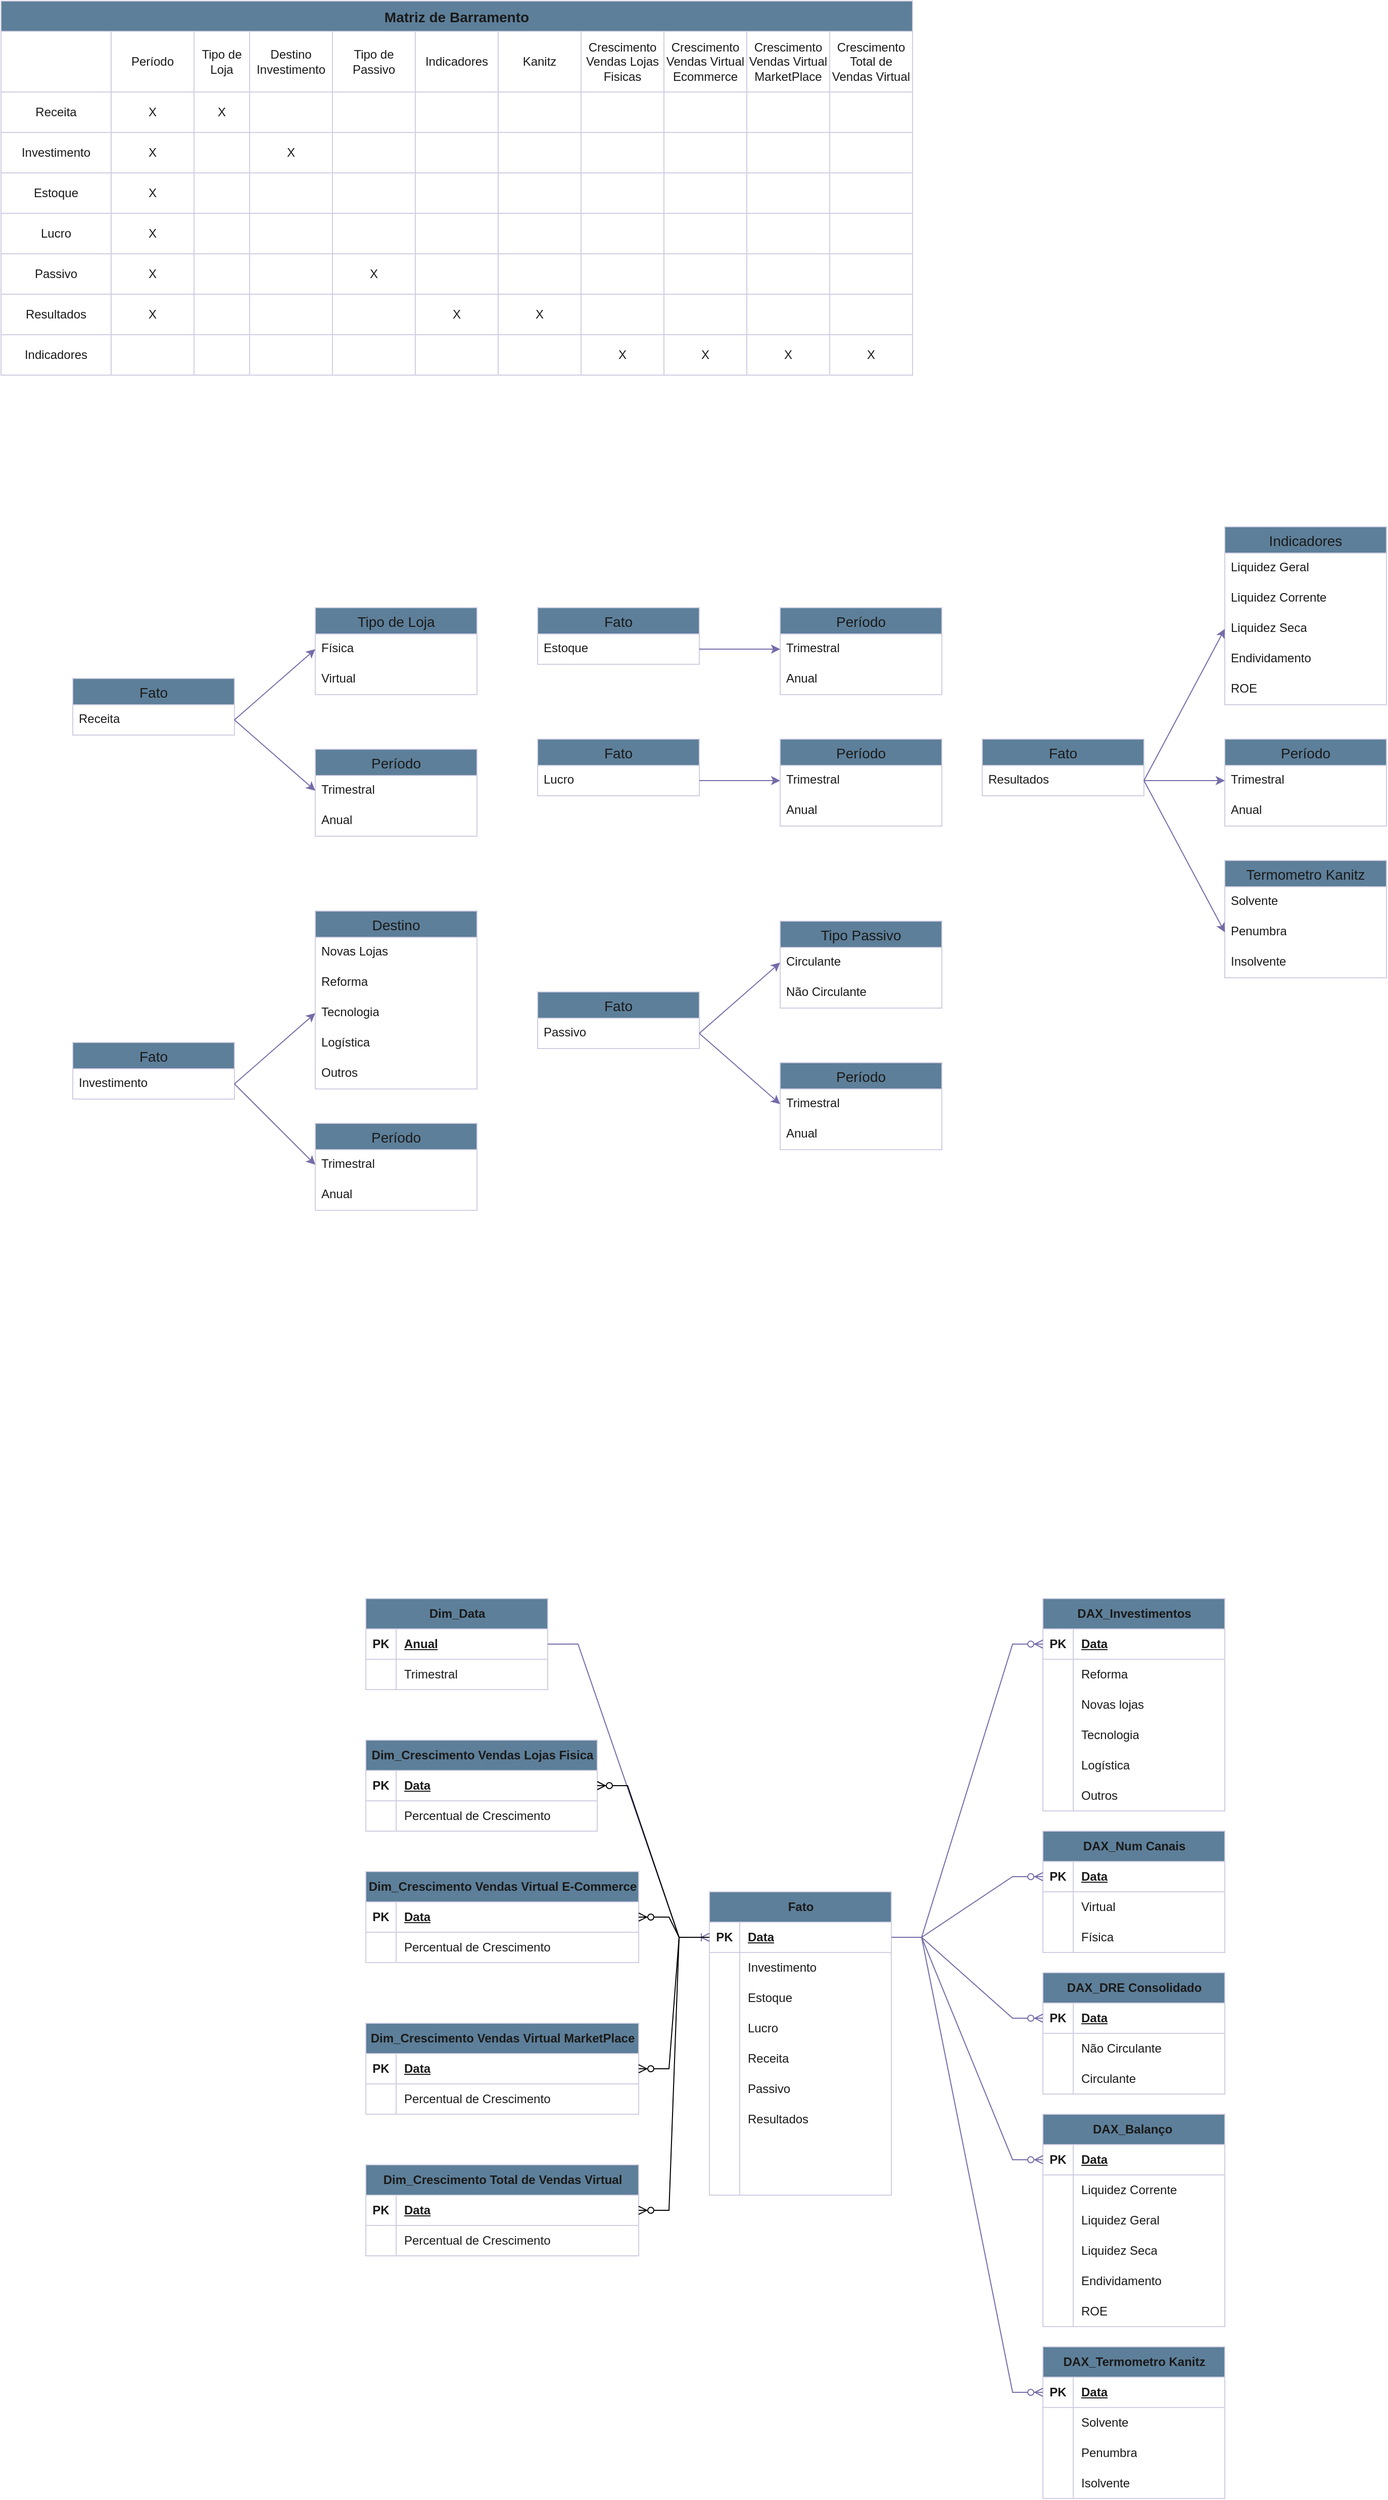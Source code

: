 <mxfile version="21.6.1" type="device">
  <diagram name="Página-1" id="I2xRS3D2L3AEWAtG_GEJ">
    <mxGraphModel dx="2440" dy="2153" grid="1" gridSize="10" guides="1" tooltips="1" connect="1" arrows="1" fold="1" page="1" pageScale="1" pageWidth="827" pageHeight="1169" math="0" shadow="0">
      <root>
        <mxCell id="0" />
        <mxCell id="1" parent="0" />
        <mxCell id="rBtkT9qxwi270jkmha6X-12" value="Fato" style="swimlane;fontStyle=0;childLayout=stackLayout;horizontal=1;startSize=26;horizontalStack=0;resizeParent=1;resizeParentMax=0;resizeLast=0;collapsible=1;marginBottom=0;align=center;fontSize=14;fillColor=#5D7F99;strokeColor=#D0CEE2;labelBackgroundColor=none;fontColor=#1A1A1A;" parent="1" vertex="1">
          <mxGeometry x="90" y="270" width="160" height="56" as="geometry" />
        </mxCell>
        <mxCell id="rBtkT9qxwi270jkmha6X-13" value="Receita" style="text;strokeColor=none;fillColor=none;spacingLeft=4;spacingRight=4;overflow=hidden;rotatable=0;points=[[0,0.5],[1,0.5]];portConstraint=eastwest;fontSize=12;whiteSpace=wrap;html=1;labelBackgroundColor=none;fontColor=#1A1A1A;" parent="rBtkT9qxwi270jkmha6X-12" vertex="1">
          <mxGeometry y="26" width="160" height="30" as="geometry" />
        </mxCell>
        <mxCell id="rBtkT9qxwi270jkmha6X-18" value="Tipo de Loja" style="swimlane;fontStyle=0;childLayout=stackLayout;horizontal=1;startSize=26;horizontalStack=0;resizeParent=1;resizeParentMax=0;resizeLast=0;collapsible=1;marginBottom=0;align=center;fontSize=14;fillColor=#5D7F99;strokeColor=#D0CEE2;labelBackgroundColor=none;fontColor=#1A1A1A;" parent="1" vertex="1">
          <mxGeometry x="330" y="200" width="160" height="86" as="geometry">
            <mxRectangle x="310" y="30" width="120" height="30" as="alternateBounds" />
          </mxGeometry>
        </mxCell>
        <mxCell id="rBtkT9qxwi270jkmha6X-19" value="Física" style="text;spacingLeft=4;spacingRight=4;overflow=hidden;rotatable=0;points=[[0,0.5],[1,0.5]];portConstraint=eastwest;fontSize=12;whiteSpace=wrap;html=1;labelBackgroundColor=none;fontColor=#1A1A1A;" parent="rBtkT9qxwi270jkmha6X-18" vertex="1">
          <mxGeometry y="26" width="160" height="30" as="geometry" />
        </mxCell>
        <mxCell id="rBtkT9qxwi270jkmha6X-20" value="Virtual" style="text;strokeColor=none;fillColor=none;spacingLeft=4;spacingRight=4;overflow=hidden;rotatable=0;points=[[0,0.5],[1,0.5]];portConstraint=eastwest;fontSize=12;whiteSpace=wrap;html=1;labelBackgroundColor=none;fontColor=#1A1A1A;" parent="rBtkT9qxwi270jkmha6X-18" vertex="1">
          <mxGeometry y="56" width="160" height="30" as="geometry" />
        </mxCell>
        <mxCell id="rBtkT9qxwi270jkmha6X-24" value="Período" style="swimlane;fontStyle=0;childLayout=stackLayout;horizontal=1;startSize=26;horizontalStack=0;resizeParent=1;resizeParentMax=0;resizeLast=0;collapsible=1;marginBottom=0;align=center;fontSize=14;fillColor=#5D7F99;strokeColor=#D0CEE2;labelBackgroundColor=none;fontColor=#1A1A1A;" parent="1" vertex="1">
          <mxGeometry x="330" y="340" width="160" height="86" as="geometry">
            <mxRectangle x="310" y="30" width="120" height="30" as="alternateBounds" />
          </mxGeometry>
        </mxCell>
        <mxCell id="rBtkT9qxwi270jkmha6X-25" value="Trimestral&lt;span style=&quot;white-space: pre;&quot;&gt; &lt;/span&gt;" style="text;spacingLeft=4;spacingRight=4;overflow=hidden;rotatable=0;points=[[0,0.5],[1,0.5]];portConstraint=eastwest;fontSize=12;whiteSpace=wrap;html=1;labelBackgroundColor=none;fontColor=#1A1A1A;" parent="rBtkT9qxwi270jkmha6X-24" vertex="1">
          <mxGeometry y="26" width="160" height="30" as="geometry" />
        </mxCell>
        <mxCell id="rBtkT9qxwi270jkmha6X-26" value="Anual" style="text;strokeColor=none;fillColor=none;spacingLeft=4;spacingRight=4;overflow=hidden;rotatable=0;points=[[0,0.5],[1,0.5]];portConstraint=eastwest;fontSize=12;whiteSpace=wrap;html=1;labelBackgroundColor=none;fontColor=#1A1A1A;" parent="rBtkT9qxwi270jkmha6X-24" vertex="1">
          <mxGeometry y="56" width="160" height="30" as="geometry" />
        </mxCell>
        <mxCell id="rBtkT9qxwi270jkmha6X-30" value="Fato" style="swimlane;fontStyle=0;childLayout=stackLayout;horizontal=1;startSize=26;horizontalStack=0;resizeParent=1;resizeParentMax=0;resizeLast=0;collapsible=1;marginBottom=0;align=center;fontSize=14;fillColor=#5D7F99;strokeColor=#D0CEE2;labelBackgroundColor=none;fontColor=#1A1A1A;" parent="1" vertex="1">
          <mxGeometry x="90" y="630" width="160" height="56" as="geometry" />
        </mxCell>
        <mxCell id="rBtkT9qxwi270jkmha6X-31" value="Investimento" style="text;strokeColor=none;fillColor=none;spacingLeft=4;spacingRight=4;overflow=hidden;rotatable=0;points=[[0,0.5],[1,0.5]];portConstraint=eastwest;fontSize=12;whiteSpace=wrap;html=1;labelBackgroundColor=none;fontColor=#1A1A1A;" parent="rBtkT9qxwi270jkmha6X-30" vertex="1">
          <mxGeometry y="26" width="160" height="30" as="geometry" />
        </mxCell>
        <mxCell id="rBtkT9qxwi270jkmha6X-32" value="Destino" style="swimlane;fontStyle=0;childLayout=stackLayout;horizontal=1;startSize=26;horizontalStack=0;resizeParent=1;resizeParentMax=0;resizeLast=0;collapsible=1;marginBottom=0;align=center;fontSize=14;fillColor=#5D7F99;strokeColor=#D0CEE2;labelBackgroundColor=none;fontColor=#1A1A1A;" parent="1" vertex="1">
          <mxGeometry x="330" y="500" width="160" height="176" as="geometry">
            <mxRectangle x="310" y="30" width="120" height="30" as="alternateBounds" />
          </mxGeometry>
        </mxCell>
        <mxCell id="rBtkT9qxwi270jkmha6X-33" value="Novas Lojas" style="text;spacingLeft=4;spacingRight=4;overflow=hidden;rotatable=0;points=[[0,0.5],[1,0.5]];portConstraint=eastwest;fontSize=12;whiteSpace=wrap;html=1;labelBackgroundColor=none;fontColor=#1A1A1A;" parent="rBtkT9qxwi270jkmha6X-32" vertex="1">
          <mxGeometry y="26" width="160" height="30" as="geometry" />
        </mxCell>
        <mxCell id="rBtkT9qxwi270jkmha6X-34" value="Reforma" style="text;strokeColor=none;fillColor=none;spacingLeft=4;spacingRight=4;overflow=hidden;rotatable=0;points=[[0,0.5],[1,0.5]];portConstraint=eastwest;fontSize=12;whiteSpace=wrap;html=1;labelBackgroundColor=none;fontColor=#1A1A1A;" parent="rBtkT9qxwi270jkmha6X-32" vertex="1">
          <mxGeometry y="56" width="160" height="30" as="geometry" />
        </mxCell>
        <mxCell id="rBtkT9qxwi270jkmha6X-42" value="Tecnologia" style="text;strokeColor=none;fillColor=none;spacingLeft=4;spacingRight=4;overflow=hidden;rotatable=0;points=[[0,0.5],[1,0.5]];portConstraint=eastwest;fontSize=12;whiteSpace=wrap;html=1;labelBackgroundColor=none;fontColor=#1A1A1A;" parent="rBtkT9qxwi270jkmha6X-32" vertex="1">
          <mxGeometry y="86" width="160" height="30" as="geometry" />
        </mxCell>
        <mxCell id="rBtkT9qxwi270jkmha6X-41" value="Logística" style="text;strokeColor=none;fillColor=none;spacingLeft=4;spacingRight=4;overflow=hidden;rotatable=0;points=[[0,0.5],[1,0.5]];portConstraint=eastwest;fontSize=12;whiteSpace=wrap;html=1;labelBackgroundColor=none;fontColor=#1A1A1A;" parent="rBtkT9qxwi270jkmha6X-32" vertex="1">
          <mxGeometry y="116" width="160" height="30" as="geometry" />
        </mxCell>
        <mxCell id="rBtkT9qxwi270jkmha6X-43" value="Outros" style="text;strokeColor=none;fillColor=none;spacingLeft=4;spacingRight=4;overflow=hidden;rotatable=0;points=[[0,0.5],[1,0.5]];portConstraint=eastwest;fontSize=12;whiteSpace=wrap;html=1;labelBackgroundColor=none;fontColor=#1A1A1A;" parent="rBtkT9qxwi270jkmha6X-32" vertex="1">
          <mxGeometry y="146" width="160" height="30" as="geometry" />
        </mxCell>
        <mxCell id="rBtkT9qxwi270jkmha6X-35" value="Período" style="swimlane;fontStyle=0;childLayout=stackLayout;horizontal=1;startSize=26;horizontalStack=0;resizeParent=1;resizeParentMax=0;resizeLast=0;collapsible=1;marginBottom=0;align=center;fontSize=14;fillColor=#5D7F99;strokeColor=#D0CEE2;labelBackgroundColor=none;fontColor=#1A1A1A;" parent="1" vertex="1">
          <mxGeometry x="330" y="710" width="160" height="86" as="geometry">
            <mxRectangle x="310" y="30" width="120" height="30" as="alternateBounds" />
          </mxGeometry>
        </mxCell>
        <mxCell id="rBtkT9qxwi270jkmha6X-36" value="Trimestral&lt;span style=&quot;white-space: pre;&quot;&gt; &lt;/span&gt;" style="text;spacingLeft=4;spacingRight=4;overflow=hidden;rotatable=0;points=[[0,0.5],[1,0.5]];portConstraint=eastwest;fontSize=12;whiteSpace=wrap;html=1;labelBackgroundColor=none;fontColor=#1A1A1A;" parent="rBtkT9qxwi270jkmha6X-35" vertex="1">
          <mxGeometry y="26" width="160" height="30" as="geometry" />
        </mxCell>
        <mxCell id="rBtkT9qxwi270jkmha6X-37" value="Anual" style="text;strokeColor=none;fillColor=none;spacingLeft=4;spacingRight=4;overflow=hidden;rotatable=0;points=[[0,0.5],[1,0.5]];portConstraint=eastwest;fontSize=12;whiteSpace=wrap;html=1;labelBackgroundColor=none;fontColor=#1A1A1A;" parent="rBtkT9qxwi270jkmha6X-35" vertex="1">
          <mxGeometry y="56" width="160" height="30" as="geometry" />
        </mxCell>
        <mxCell id="rBtkT9qxwi270jkmha6X-39" value="" style="endArrow=classic;html=1;rounded=0;exitX=1;exitY=0.5;exitDx=0;exitDy=0;entryX=0;entryY=0.5;entryDx=0;entryDy=0;labelBackgroundColor=none;strokeColor=#736CA8;fontColor=default;" parent="1" source="rBtkT9qxwi270jkmha6X-13" target="rBtkT9qxwi270jkmha6X-19" edge="1">
          <mxGeometry width="50" height="50" relative="1" as="geometry">
            <mxPoint x="410" y="360" as="sourcePoint" />
            <mxPoint x="460" y="310" as="targetPoint" />
            <Array as="points" />
          </mxGeometry>
        </mxCell>
        <mxCell id="rBtkT9qxwi270jkmha6X-40" value="" style="endArrow=classic;html=1;rounded=0;exitX=1;exitY=0.5;exitDx=0;exitDy=0;entryX=0;entryY=0.5;entryDx=0;entryDy=0;labelBackgroundColor=none;strokeColor=#736CA8;fontColor=default;" parent="1" source="rBtkT9qxwi270jkmha6X-13" target="rBtkT9qxwi270jkmha6X-25" edge="1">
          <mxGeometry width="50" height="50" relative="1" as="geometry">
            <mxPoint x="260" y="341" as="sourcePoint" />
            <mxPoint x="340" y="251" as="targetPoint" />
            <Array as="points" />
          </mxGeometry>
        </mxCell>
        <mxCell id="rBtkT9qxwi270jkmha6X-44" value="" style="endArrow=classic;html=1;rounded=0;exitX=1;exitY=0.5;exitDx=0;exitDy=0;entryX=0;entryY=0.5;entryDx=0;entryDy=0;labelBackgroundColor=none;strokeColor=#736CA8;fontColor=default;" parent="1" source="rBtkT9qxwi270jkmha6X-31" target="rBtkT9qxwi270jkmha6X-42" edge="1">
          <mxGeometry width="50" height="50" relative="1" as="geometry">
            <mxPoint x="250" y="630" as="sourcePoint" />
            <mxPoint x="330" y="560" as="targetPoint" />
            <Array as="points" />
          </mxGeometry>
        </mxCell>
        <mxCell id="rBtkT9qxwi270jkmha6X-45" value="" style="endArrow=classic;html=1;rounded=0;exitX=1;exitY=0.5;exitDx=0;exitDy=0;entryX=0;entryY=0.5;entryDx=0;entryDy=0;labelBackgroundColor=none;strokeColor=#736CA8;fontColor=default;" parent="1" source="rBtkT9qxwi270jkmha6X-31" target="rBtkT9qxwi270jkmha6X-36" edge="1">
          <mxGeometry width="50" height="50" relative="1" as="geometry">
            <mxPoint x="260" y="641" as="sourcePoint" />
            <mxPoint x="340" y="611" as="targetPoint" />
            <Array as="points" />
          </mxGeometry>
        </mxCell>
        <mxCell id="rBtkT9qxwi270jkmha6X-46" value="Fato" style="swimlane;fontStyle=0;childLayout=stackLayout;horizontal=1;startSize=26;horizontalStack=0;resizeParent=1;resizeParentMax=0;resizeLast=0;collapsible=1;marginBottom=0;align=center;fontSize=14;fillColor=#5D7F99;strokeColor=#D0CEE2;labelBackgroundColor=none;fontColor=#1A1A1A;" parent="1" vertex="1">
          <mxGeometry x="550" y="200" width="160" height="56" as="geometry" />
        </mxCell>
        <mxCell id="rBtkT9qxwi270jkmha6X-47" value="Estoque" style="text;strokeColor=none;fillColor=none;spacingLeft=4;spacingRight=4;overflow=hidden;rotatable=0;points=[[0,0.5],[1,0.5]];portConstraint=eastwest;fontSize=12;whiteSpace=wrap;html=1;labelBackgroundColor=none;fontColor=#1A1A1A;" parent="rBtkT9qxwi270jkmha6X-46" vertex="1">
          <mxGeometry y="26" width="160" height="30" as="geometry" />
        </mxCell>
        <mxCell id="rBtkT9qxwi270jkmha6X-54" value="Período" style="swimlane;fontStyle=0;childLayout=stackLayout;horizontal=1;startSize=26;horizontalStack=0;resizeParent=1;resizeParentMax=0;resizeLast=0;collapsible=1;marginBottom=0;align=center;fontSize=14;fillColor=#5D7F99;strokeColor=#D0CEE2;labelBackgroundColor=none;fontColor=#1A1A1A;" parent="1" vertex="1">
          <mxGeometry x="790" y="200" width="160" height="86" as="geometry">
            <mxRectangle x="310" y="30" width="120" height="30" as="alternateBounds" />
          </mxGeometry>
        </mxCell>
        <mxCell id="rBtkT9qxwi270jkmha6X-55" value="Trimestral&lt;span style=&quot;white-space: pre;&quot;&gt; &lt;/span&gt;" style="text;spacingLeft=4;spacingRight=4;overflow=hidden;rotatable=0;points=[[0,0.5],[1,0.5]];portConstraint=eastwest;fontSize=12;whiteSpace=wrap;html=1;labelBackgroundColor=none;fontColor=#1A1A1A;" parent="rBtkT9qxwi270jkmha6X-54" vertex="1">
          <mxGeometry y="26" width="160" height="30" as="geometry" />
        </mxCell>
        <mxCell id="rBtkT9qxwi270jkmha6X-56" value="Anual" style="text;strokeColor=none;fillColor=none;spacingLeft=4;spacingRight=4;overflow=hidden;rotatable=0;points=[[0,0.5],[1,0.5]];portConstraint=eastwest;fontSize=12;whiteSpace=wrap;html=1;labelBackgroundColor=none;fontColor=#1A1A1A;" parent="rBtkT9qxwi270jkmha6X-54" vertex="1">
          <mxGeometry y="56" width="160" height="30" as="geometry" />
        </mxCell>
        <mxCell id="rBtkT9qxwi270jkmha6X-58" value="" style="endArrow=classic;html=1;rounded=0;exitX=1;exitY=0.5;exitDx=0;exitDy=0;entryX=0;entryY=0.5;entryDx=0;entryDy=0;labelBackgroundColor=none;strokeColor=#736CA8;fontColor=default;" parent="1" source="rBtkT9qxwi270jkmha6X-47" target="rBtkT9qxwi270jkmha6X-55" edge="1">
          <mxGeometry width="50" height="50" relative="1" as="geometry">
            <mxPoint x="720" y="211" as="sourcePoint" />
            <mxPoint x="800" y="181" as="targetPoint" />
            <Array as="points" />
          </mxGeometry>
        </mxCell>
        <mxCell id="rBtkT9qxwi270jkmha6X-59" value="Fato" style="swimlane;fontStyle=0;childLayout=stackLayout;horizontal=1;startSize=26;horizontalStack=0;resizeParent=1;resizeParentMax=0;resizeLast=0;collapsible=1;marginBottom=0;align=center;fontSize=14;fillColor=#5D7F99;strokeColor=#D0CEE2;labelBackgroundColor=none;fontColor=#1A1A1A;" parent="1" vertex="1">
          <mxGeometry x="550" y="330" width="160" height="56" as="geometry" />
        </mxCell>
        <mxCell id="rBtkT9qxwi270jkmha6X-60" value="Lucro&amp;nbsp;" style="text;strokeColor=none;fillColor=none;spacingLeft=4;spacingRight=4;overflow=hidden;rotatable=0;points=[[0,0.5],[1,0.5]];portConstraint=eastwest;fontSize=12;whiteSpace=wrap;html=1;labelBackgroundColor=none;fontColor=#1A1A1A;" parent="rBtkT9qxwi270jkmha6X-59" vertex="1">
          <mxGeometry y="26" width="160" height="30" as="geometry" />
        </mxCell>
        <mxCell id="rBtkT9qxwi270jkmha6X-67" value="Período" style="swimlane;fontStyle=0;childLayout=stackLayout;horizontal=1;startSize=26;horizontalStack=0;resizeParent=1;resizeParentMax=0;resizeLast=0;collapsible=1;marginBottom=0;align=center;fontSize=14;fillColor=#5D7F99;strokeColor=#D0CEE2;labelBackgroundColor=none;fontColor=#1A1A1A;" parent="1" vertex="1">
          <mxGeometry x="790" y="330" width="160" height="86" as="geometry">
            <mxRectangle x="310" y="30" width="120" height="30" as="alternateBounds" />
          </mxGeometry>
        </mxCell>
        <mxCell id="rBtkT9qxwi270jkmha6X-68" value="Trimestral&lt;span style=&quot;white-space: pre;&quot;&gt; &lt;/span&gt;" style="text;spacingLeft=4;spacingRight=4;overflow=hidden;rotatable=0;points=[[0,0.5],[1,0.5]];portConstraint=eastwest;fontSize=12;whiteSpace=wrap;html=1;labelBackgroundColor=none;fontColor=#1A1A1A;" parent="rBtkT9qxwi270jkmha6X-67" vertex="1">
          <mxGeometry y="26" width="160" height="30" as="geometry" />
        </mxCell>
        <mxCell id="rBtkT9qxwi270jkmha6X-69" value="Anual" style="text;strokeColor=none;fillColor=none;spacingLeft=4;spacingRight=4;overflow=hidden;rotatable=0;points=[[0,0.5],[1,0.5]];portConstraint=eastwest;fontSize=12;whiteSpace=wrap;html=1;labelBackgroundColor=none;fontColor=#1A1A1A;" parent="rBtkT9qxwi270jkmha6X-67" vertex="1">
          <mxGeometry y="56" width="160" height="30" as="geometry" />
        </mxCell>
        <mxCell id="rBtkT9qxwi270jkmha6X-71" value="" style="endArrow=classic;html=1;rounded=0;exitX=1;exitY=0.5;exitDx=0;exitDy=0;entryX=0;entryY=0.5;entryDx=0;entryDy=0;labelBackgroundColor=none;strokeColor=#736CA8;fontColor=default;" parent="1" source="rBtkT9qxwi270jkmha6X-60" target="rBtkT9qxwi270jkmha6X-68" edge="1">
          <mxGeometry width="50" height="50" relative="1" as="geometry">
            <mxPoint x="720" y="341" as="sourcePoint" />
            <mxPoint x="800" y="311" as="targetPoint" />
            <Array as="points" />
          </mxGeometry>
        </mxCell>
        <mxCell id="rBtkT9qxwi270jkmha6X-72" value="Matriz de Barramento" style="shape=table;startSize=30;container=1;collapsible=0;childLayout=tableLayout;fillColor=#5D7F99;strokeColor=#D0CEE2;labelBackgroundColor=none;fontColor=#1A1A1A;fontSize=14;fontStyle=1" parent="1" vertex="1">
          <mxGeometry x="19" y="-400" width="902" height="370" as="geometry" />
        </mxCell>
        <mxCell id="rBtkT9qxwi270jkmha6X-103" style="shape=tableRow;horizontal=0;startSize=0;swimlaneHead=0;swimlaneBody=0;strokeColor=#D0CEE2;top=0;left=0;bottom=0;right=0;collapsible=0;dropTarget=0;fillColor=none;points=[[0,0.5],[1,0.5]];portConstraint=eastwest;labelBackgroundColor=none;fontColor=#1A1A1A;" parent="rBtkT9qxwi270jkmha6X-72" vertex="1">
          <mxGeometry y="30" width="902" height="60" as="geometry" />
        </mxCell>
        <mxCell id="rBtkT9qxwi270jkmha6X-104" style="shape=partialRectangle;html=1;whiteSpace=wrap;connectable=0;strokeColor=#D0CEE2;overflow=hidden;fillColor=none;top=0;left=0;bottom=0;right=0;pointerEvents=1;labelBackgroundColor=none;fontColor=#1A1A1A;" parent="rBtkT9qxwi270jkmha6X-103" vertex="1">
          <mxGeometry width="109" height="60" as="geometry">
            <mxRectangle width="109" height="60" as="alternateBounds" />
          </mxGeometry>
        </mxCell>
        <mxCell id="rBtkT9qxwi270jkmha6X-105" value="Período" style="shape=partialRectangle;html=1;whiteSpace=wrap;connectable=0;strokeColor=#D0CEE2;overflow=hidden;fillColor=none;top=0;left=0;bottom=0;right=0;pointerEvents=1;labelBackgroundColor=none;fontColor=#1A1A1A;" parent="rBtkT9qxwi270jkmha6X-103" vertex="1">
          <mxGeometry x="109" width="82" height="60" as="geometry">
            <mxRectangle width="82" height="60" as="alternateBounds" />
          </mxGeometry>
        </mxCell>
        <mxCell id="rBtkT9qxwi270jkmha6X-106" value="Tipo de Loja" style="shape=partialRectangle;html=1;whiteSpace=wrap;connectable=0;strokeColor=#D0CEE2;overflow=hidden;fillColor=none;top=0;left=0;bottom=0;right=0;pointerEvents=1;labelBackgroundColor=none;fontColor=#1A1A1A;" parent="rBtkT9qxwi270jkmha6X-103" vertex="1">
          <mxGeometry x="191" width="55" height="60" as="geometry">
            <mxRectangle width="55" height="60" as="alternateBounds" />
          </mxGeometry>
        </mxCell>
        <mxCell id="rBtkT9qxwi270jkmha6X-107" value="Destino Investimento" style="shape=partialRectangle;html=1;whiteSpace=wrap;connectable=0;strokeColor=#D0CEE2;overflow=hidden;fillColor=none;top=0;left=0;bottom=0;right=0;pointerEvents=1;labelBackgroundColor=none;fontColor=#1A1A1A;" parent="rBtkT9qxwi270jkmha6X-103" vertex="1">
          <mxGeometry x="246" width="82" height="60" as="geometry">
            <mxRectangle width="82" height="60" as="alternateBounds" />
          </mxGeometry>
        </mxCell>
        <mxCell id="rBtkT9qxwi270jkmha6X-108" value="Tipo de Passivo" style="shape=partialRectangle;html=1;whiteSpace=wrap;connectable=0;strokeColor=#D0CEE2;overflow=hidden;fillColor=none;top=0;left=0;bottom=0;right=0;pointerEvents=1;labelBackgroundColor=none;fontColor=#1A1A1A;" parent="rBtkT9qxwi270jkmha6X-103" vertex="1">
          <mxGeometry x="328" width="82" height="60" as="geometry">
            <mxRectangle width="82" height="60" as="alternateBounds" />
          </mxGeometry>
        </mxCell>
        <mxCell id="Ile-pcXt9jP2pRms1g4f-12" value="Indicadores" style="shape=partialRectangle;html=1;whiteSpace=wrap;connectable=0;strokeColor=#D0CEE2;overflow=hidden;fillColor=none;top=0;left=0;bottom=0;right=0;pointerEvents=1;labelBackgroundColor=none;fontColor=#1A1A1A;" parent="rBtkT9qxwi270jkmha6X-103" vertex="1">
          <mxGeometry x="410" width="82" height="60" as="geometry">
            <mxRectangle width="82" height="60" as="alternateBounds" />
          </mxGeometry>
        </mxCell>
        <mxCell id="Ile-pcXt9jP2pRms1g4f-19" value="Kanitz" style="shape=partialRectangle;html=1;whiteSpace=wrap;connectable=0;strokeColor=#D0CEE2;overflow=hidden;fillColor=none;top=0;left=0;bottom=0;right=0;pointerEvents=1;labelBackgroundColor=none;fontColor=#1A1A1A;" parent="rBtkT9qxwi270jkmha6X-103" vertex="1">
          <mxGeometry x="492" width="82" height="60" as="geometry">
            <mxRectangle width="82" height="60" as="alternateBounds" />
          </mxGeometry>
        </mxCell>
        <mxCell id="fBYLJCNNJgcqW4N6c9q5-49" value="Crescimento Vendas Lojas Fisicas&lt;br&gt;" style="shape=partialRectangle;html=1;whiteSpace=wrap;connectable=0;strokeColor=#D0CEE2;overflow=hidden;fillColor=none;top=0;left=0;bottom=0;right=0;pointerEvents=1;labelBackgroundColor=none;fontColor=#1A1A1A;" vertex="1" parent="rBtkT9qxwi270jkmha6X-103">
          <mxGeometry x="574" width="82" height="60" as="geometry">
            <mxRectangle width="82" height="60" as="alternateBounds" />
          </mxGeometry>
        </mxCell>
        <mxCell id="fBYLJCNNJgcqW4N6c9q5-56" value="Crescimento Vendas Virtual Ecommerce" style="shape=partialRectangle;html=1;whiteSpace=wrap;connectable=0;strokeColor=#D0CEE2;overflow=hidden;fillColor=none;top=0;left=0;bottom=0;right=0;pointerEvents=1;labelBackgroundColor=none;fontColor=#1A1A1A;" vertex="1" parent="rBtkT9qxwi270jkmha6X-103">
          <mxGeometry x="656" width="82" height="60" as="geometry">
            <mxRectangle width="82" height="60" as="alternateBounds" />
          </mxGeometry>
        </mxCell>
        <mxCell id="fBYLJCNNJgcqW4N6c9q5-64" value="Crescimento Vendas Virtual MarketPlace" style="shape=partialRectangle;html=1;whiteSpace=wrap;connectable=0;strokeColor=#D0CEE2;overflow=hidden;fillColor=none;top=0;left=0;bottom=0;right=0;pointerEvents=1;labelBackgroundColor=none;fontColor=#1A1A1A;" vertex="1" parent="rBtkT9qxwi270jkmha6X-103">
          <mxGeometry x="738" width="82" height="60" as="geometry">
            <mxRectangle width="82" height="60" as="alternateBounds" />
          </mxGeometry>
        </mxCell>
        <mxCell id="fBYLJCNNJgcqW4N6c9q5-71" value="Crescimento Total de Vendas Virtual" style="shape=partialRectangle;html=1;whiteSpace=wrap;connectable=0;strokeColor=#D0CEE2;overflow=hidden;fillColor=none;top=0;left=0;bottom=0;right=0;pointerEvents=1;labelBackgroundColor=none;fontColor=#1A1A1A;" vertex="1" parent="rBtkT9qxwi270jkmha6X-103">
          <mxGeometry x="820" width="82" height="60" as="geometry">
            <mxRectangle width="82" height="60" as="alternateBounds" />
          </mxGeometry>
        </mxCell>
        <mxCell id="rBtkT9qxwi270jkmha6X-79" value="" style="shape=tableRow;horizontal=0;startSize=0;swimlaneHead=0;swimlaneBody=0;strokeColor=#D0CEE2;top=0;left=0;bottom=0;right=0;collapsible=0;dropTarget=0;fillColor=none;points=[[0,0.5],[1,0.5]];portConstraint=eastwest;labelBackgroundColor=none;fontColor=#1A1A1A;" parent="rBtkT9qxwi270jkmha6X-72" vertex="1">
          <mxGeometry y="90" width="902" height="40" as="geometry" />
        </mxCell>
        <mxCell id="rBtkT9qxwi270jkmha6X-80" value="Receita" style="shape=partialRectangle;html=1;whiteSpace=wrap;connectable=0;strokeColor=#D0CEE2;overflow=hidden;fillColor=none;top=0;left=0;bottom=0;right=0;pointerEvents=1;labelBackgroundColor=none;fontColor=#1A1A1A;" parent="rBtkT9qxwi270jkmha6X-79" vertex="1">
          <mxGeometry width="109" height="40" as="geometry">
            <mxRectangle width="109" height="40" as="alternateBounds" />
          </mxGeometry>
        </mxCell>
        <mxCell id="rBtkT9qxwi270jkmha6X-81" value="X" style="shape=partialRectangle;html=1;whiteSpace=wrap;connectable=0;strokeColor=#D0CEE2;overflow=hidden;fillColor=none;top=0;left=0;bottom=0;right=0;pointerEvents=1;labelBackgroundColor=none;fontColor=#1A1A1A;" parent="rBtkT9qxwi270jkmha6X-79" vertex="1">
          <mxGeometry x="109" width="82" height="40" as="geometry">
            <mxRectangle width="82" height="40" as="alternateBounds" />
          </mxGeometry>
        </mxCell>
        <mxCell id="rBtkT9qxwi270jkmha6X-82" value="X" style="shape=partialRectangle;html=1;whiteSpace=wrap;connectable=0;strokeColor=#D0CEE2;overflow=hidden;fillColor=none;top=0;left=0;bottom=0;right=0;pointerEvents=1;labelBackgroundColor=none;fontColor=#1A1A1A;" parent="rBtkT9qxwi270jkmha6X-79" vertex="1">
          <mxGeometry x="191" width="55" height="40" as="geometry">
            <mxRectangle width="55" height="40" as="alternateBounds" />
          </mxGeometry>
        </mxCell>
        <mxCell id="rBtkT9qxwi270jkmha6X-83" value="" style="shape=partialRectangle;html=1;whiteSpace=wrap;connectable=0;strokeColor=#D0CEE2;overflow=hidden;fillColor=none;top=0;left=0;bottom=0;right=0;pointerEvents=1;labelBackgroundColor=none;fontColor=#1A1A1A;" parent="rBtkT9qxwi270jkmha6X-79" vertex="1">
          <mxGeometry x="246" width="82" height="40" as="geometry">
            <mxRectangle width="82" height="40" as="alternateBounds" />
          </mxGeometry>
        </mxCell>
        <mxCell id="rBtkT9qxwi270jkmha6X-84" value="" style="shape=partialRectangle;html=1;whiteSpace=wrap;connectable=0;strokeColor=#D0CEE2;overflow=hidden;fillColor=none;top=0;left=0;bottom=0;right=0;pointerEvents=1;labelBackgroundColor=none;fontColor=#1A1A1A;" parent="rBtkT9qxwi270jkmha6X-79" vertex="1">
          <mxGeometry x="328" width="82" height="40" as="geometry">
            <mxRectangle width="82" height="40" as="alternateBounds" />
          </mxGeometry>
        </mxCell>
        <mxCell id="Ile-pcXt9jP2pRms1g4f-13" style="shape=partialRectangle;html=1;whiteSpace=wrap;connectable=0;strokeColor=#D0CEE2;overflow=hidden;fillColor=none;top=0;left=0;bottom=0;right=0;pointerEvents=1;labelBackgroundColor=none;fontColor=#1A1A1A;" parent="rBtkT9qxwi270jkmha6X-79" vertex="1">
          <mxGeometry x="410" width="82" height="40" as="geometry">
            <mxRectangle width="82" height="40" as="alternateBounds" />
          </mxGeometry>
        </mxCell>
        <mxCell id="Ile-pcXt9jP2pRms1g4f-20" style="shape=partialRectangle;html=1;whiteSpace=wrap;connectable=0;strokeColor=#D0CEE2;overflow=hidden;fillColor=none;top=0;left=0;bottom=0;right=0;pointerEvents=1;labelBackgroundColor=none;fontColor=#1A1A1A;" parent="rBtkT9qxwi270jkmha6X-79" vertex="1">
          <mxGeometry x="492" width="82" height="40" as="geometry">
            <mxRectangle width="82" height="40" as="alternateBounds" />
          </mxGeometry>
        </mxCell>
        <mxCell id="fBYLJCNNJgcqW4N6c9q5-50" style="shape=partialRectangle;html=1;whiteSpace=wrap;connectable=0;strokeColor=#D0CEE2;overflow=hidden;fillColor=none;top=0;left=0;bottom=0;right=0;pointerEvents=1;labelBackgroundColor=none;fontColor=#1A1A1A;" vertex="1" parent="rBtkT9qxwi270jkmha6X-79">
          <mxGeometry x="574" width="82" height="40" as="geometry">
            <mxRectangle width="82" height="40" as="alternateBounds" />
          </mxGeometry>
        </mxCell>
        <mxCell id="fBYLJCNNJgcqW4N6c9q5-57" style="shape=partialRectangle;html=1;whiteSpace=wrap;connectable=0;strokeColor=#D0CEE2;overflow=hidden;fillColor=none;top=0;left=0;bottom=0;right=0;pointerEvents=1;labelBackgroundColor=none;fontColor=#1A1A1A;" vertex="1" parent="rBtkT9qxwi270jkmha6X-79">
          <mxGeometry x="656" width="82" height="40" as="geometry">
            <mxRectangle width="82" height="40" as="alternateBounds" />
          </mxGeometry>
        </mxCell>
        <mxCell id="fBYLJCNNJgcqW4N6c9q5-65" style="shape=partialRectangle;html=1;whiteSpace=wrap;connectable=0;strokeColor=#D0CEE2;overflow=hidden;fillColor=none;top=0;left=0;bottom=0;right=0;pointerEvents=1;labelBackgroundColor=none;fontColor=#1A1A1A;" vertex="1" parent="rBtkT9qxwi270jkmha6X-79">
          <mxGeometry x="738" width="82" height="40" as="geometry">
            <mxRectangle width="82" height="40" as="alternateBounds" />
          </mxGeometry>
        </mxCell>
        <mxCell id="fBYLJCNNJgcqW4N6c9q5-72" style="shape=partialRectangle;html=1;whiteSpace=wrap;connectable=0;strokeColor=#D0CEE2;overflow=hidden;fillColor=none;top=0;left=0;bottom=0;right=0;pointerEvents=1;labelBackgroundColor=none;fontColor=#1A1A1A;" vertex="1" parent="rBtkT9qxwi270jkmha6X-79">
          <mxGeometry x="820" width="82" height="40" as="geometry">
            <mxRectangle width="82" height="40" as="alternateBounds" />
          </mxGeometry>
        </mxCell>
        <mxCell id="rBtkT9qxwi270jkmha6X-85" value="" style="shape=tableRow;horizontal=0;startSize=0;swimlaneHead=0;swimlaneBody=0;strokeColor=#D0CEE2;top=0;left=0;bottom=0;right=0;collapsible=0;dropTarget=0;fillColor=none;points=[[0,0.5],[1,0.5]];portConstraint=eastwest;labelBackgroundColor=none;fontColor=#1A1A1A;" parent="rBtkT9qxwi270jkmha6X-72" vertex="1">
          <mxGeometry y="130" width="902" height="40" as="geometry" />
        </mxCell>
        <mxCell id="rBtkT9qxwi270jkmha6X-86" value="Investimento" style="shape=partialRectangle;html=1;whiteSpace=wrap;connectable=0;strokeColor=#D0CEE2;overflow=hidden;fillColor=none;top=0;left=0;bottom=0;right=0;pointerEvents=1;labelBackgroundColor=none;fontColor=#1A1A1A;" parent="rBtkT9qxwi270jkmha6X-85" vertex="1">
          <mxGeometry width="109" height="40" as="geometry">
            <mxRectangle width="109" height="40" as="alternateBounds" />
          </mxGeometry>
        </mxCell>
        <mxCell id="rBtkT9qxwi270jkmha6X-87" value="X" style="shape=partialRectangle;html=1;whiteSpace=wrap;connectable=0;strokeColor=#D0CEE2;overflow=hidden;fillColor=none;top=0;left=0;bottom=0;right=0;pointerEvents=1;labelBackgroundColor=none;fontColor=#1A1A1A;" parent="rBtkT9qxwi270jkmha6X-85" vertex="1">
          <mxGeometry x="109" width="82" height="40" as="geometry">
            <mxRectangle width="82" height="40" as="alternateBounds" />
          </mxGeometry>
        </mxCell>
        <mxCell id="rBtkT9qxwi270jkmha6X-88" value="" style="shape=partialRectangle;html=1;whiteSpace=wrap;connectable=0;strokeColor=#D0CEE2;overflow=hidden;fillColor=none;top=0;left=0;bottom=0;right=0;pointerEvents=1;labelBackgroundColor=none;fontColor=#1A1A1A;" parent="rBtkT9qxwi270jkmha6X-85" vertex="1">
          <mxGeometry x="191" width="55" height="40" as="geometry">
            <mxRectangle width="55" height="40" as="alternateBounds" />
          </mxGeometry>
        </mxCell>
        <mxCell id="rBtkT9qxwi270jkmha6X-89" value="X" style="shape=partialRectangle;html=1;whiteSpace=wrap;connectable=0;strokeColor=#D0CEE2;overflow=hidden;fillColor=none;top=0;left=0;bottom=0;right=0;pointerEvents=1;labelBackgroundColor=none;fontColor=#1A1A1A;" parent="rBtkT9qxwi270jkmha6X-85" vertex="1">
          <mxGeometry x="246" width="82" height="40" as="geometry">
            <mxRectangle width="82" height="40" as="alternateBounds" />
          </mxGeometry>
        </mxCell>
        <mxCell id="rBtkT9qxwi270jkmha6X-90" value="" style="shape=partialRectangle;html=1;whiteSpace=wrap;connectable=0;strokeColor=#D0CEE2;overflow=hidden;fillColor=none;top=0;left=0;bottom=0;right=0;pointerEvents=1;labelBackgroundColor=none;fontColor=#1A1A1A;" parent="rBtkT9qxwi270jkmha6X-85" vertex="1">
          <mxGeometry x="328" width="82" height="40" as="geometry">
            <mxRectangle width="82" height="40" as="alternateBounds" />
          </mxGeometry>
        </mxCell>
        <mxCell id="Ile-pcXt9jP2pRms1g4f-14" style="shape=partialRectangle;html=1;whiteSpace=wrap;connectable=0;strokeColor=#D0CEE2;overflow=hidden;fillColor=none;top=0;left=0;bottom=0;right=0;pointerEvents=1;labelBackgroundColor=none;fontColor=#1A1A1A;" parent="rBtkT9qxwi270jkmha6X-85" vertex="1">
          <mxGeometry x="410" width="82" height="40" as="geometry">
            <mxRectangle width="82" height="40" as="alternateBounds" />
          </mxGeometry>
        </mxCell>
        <mxCell id="Ile-pcXt9jP2pRms1g4f-21" style="shape=partialRectangle;html=1;whiteSpace=wrap;connectable=0;strokeColor=#D0CEE2;overflow=hidden;fillColor=none;top=0;left=0;bottom=0;right=0;pointerEvents=1;labelBackgroundColor=none;fontColor=#1A1A1A;" parent="rBtkT9qxwi270jkmha6X-85" vertex="1">
          <mxGeometry x="492" width="82" height="40" as="geometry">
            <mxRectangle width="82" height="40" as="alternateBounds" />
          </mxGeometry>
        </mxCell>
        <mxCell id="fBYLJCNNJgcqW4N6c9q5-51" style="shape=partialRectangle;html=1;whiteSpace=wrap;connectable=0;strokeColor=#D0CEE2;overflow=hidden;fillColor=none;top=0;left=0;bottom=0;right=0;pointerEvents=1;labelBackgroundColor=none;fontColor=#1A1A1A;" vertex="1" parent="rBtkT9qxwi270jkmha6X-85">
          <mxGeometry x="574" width="82" height="40" as="geometry">
            <mxRectangle width="82" height="40" as="alternateBounds" />
          </mxGeometry>
        </mxCell>
        <mxCell id="fBYLJCNNJgcqW4N6c9q5-58" style="shape=partialRectangle;html=1;whiteSpace=wrap;connectable=0;strokeColor=#D0CEE2;overflow=hidden;fillColor=none;top=0;left=0;bottom=0;right=0;pointerEvents=1;labelBackgroundColor=none;fontColor=#1A1A1A;" vertex="1" parent="rBtkT9qxwi270jkmha6X-85">
          <mxGeometry x="656" width="82" height="40" as="geometry">
            <mxRectangle width="82" height="40" as="alternateBounds" />
          </mxGeometry>
        </mxCell>
        <mxCell id="fBYLJCNNJgcqW4N6c9q5-66" style="shape=partialRectangle;html=1;whiteSpace=wrap;connectable=0;strokeColor=#D0CEE2;overflow=hidden;fillColor=none;top=0;left=0;bottom=0;right=0;pointerEvents=1;labelBackgroundColor=none;fontColor=#1A1A1A;" vertex="1" parent="rBtkT9qxwi270jkmha6X-85">
          <mxGeometry x="738" width="82" height="40" as="geometry">
            <mxRectangle width="82" height="40" as="alternateBounds" />
          </mxGeometry>
        </mxCell>
        <mxCell id="fBYLJCNNJgcqW4N6c9q5-73" style="shape=partialRectangle;html=1;whiteSpace=wrap;connectable=0;strokeColor=#D0CEE2;overflow=hidden;fillColor=none;top=0;left=0;bottom=0;right=0;pointerEvents=1;labelBackgroundColor=none;fontColor=#1A1A1A;" vertex="1" parent="rBtkT9qxwi270jkmha6X-85">
          <mxGeometry x="820" width="82" height="40" as="geometry">
            <mxRectangle width="82" height="40" as="alternateBounds" />
          </mxGeometry>
        </mxCell>
        <mxCell id="rBtkT9qxwi270jkmha6X-91" value="" style="shape=tableRow;horizontal=0;startSize=0;swimlaneHead=0;swimlaneBody=0;strokeColor=#D0CEE2;top=0;left=0;bottom=0;right=0;collapsible=0;dropTarget=0;fillColor=none;points=[[0,0.5],[1,0.5]];portConstraint=eastwest;labelBackgroundColor=none;fontColor=#1A1A1A;" parent="rBtkT9qxwi270jkmha6X-72" vertex="1">
          <mxGeometry y="170" width="902" height="40" as="geometry" />
        </mxCell>
        <mxCell id="rBtkT9qxwi270jkmha6X-92" value="Estoque" style="shape=partialRectangle;html=1;whiteSpace=wrap;connectable=0;strokeColor=#D0CEE2;overflow=hidden;fillColor=none;top=0;left=0;bottom=0;right=0;pointerEvents=1;labelBackgroundColor=none;fontColor=#1A1A1A;" parent="rBtkT9qxwi270jkmha6X-91" vertex="1">
          <mxGeometry width="109" height="40" as="geometry">
            <mxRectangle width="109" height="40" as="alternateBounds" />
          </mxGeometry>
        </mxCell>
        <mxCell id="rBtkT9qxwi270jkmha6X-93" value="X" style="shape=partialRectangle;html=1;whiteSpace=wrap;connectable=0;strokeColor=#D0CEE2;overflow=hidden;fillColor=none;top=0;left=0;bottom=0;right=0;pointerEvents=1;labelBackgroundColor=none;fontColor=#1A1A1A;" parent="rBtkT9qxwi270jkmha6X-91" vertex="1">
          <mxGeometry x="109" width="82" height="40" as="geometry">
            <mxRectangle width="82" height="40" as="alternateBounds" />
          </mxGeometry>
        </mxCell>
        <mxCell id="rBtkT9qxwi270jkmha6X-94" value="" style="shape=partialRectangle;html=1;whiteSpace=wrap;connectable=0;strokeColor=#D0CEE2;overflow=hidden;fillColor=none;top=0;left=0;bottom=0;right=0;pointerEvents=1;labelBackgroundColor=none;fontColor=#1A1A1A;" parent="rBtkT9qxwi270jkmha6X-91" vertex="1">
          <mxGeometry x="191" width="55" height="40" as="geometry">
            <mxRectangle width="55" height="40" as="alternateBounds" />
          </mxGeometry>
        </mxCell>
        <mxCell id="rBtkT9qxwi270jkmha6X-95" value="" style="shape=partialRectangle;html=1;whiteSpace=wrap;connectable=0;strokeColor=#D0CEE2;overflow=hidden;fillColor=none;top=0;left=0;bottom=0;right=0;pointerEvents=1;labelBackgroundColor=none;fontColor=#1A1A1A;" parent="rBtkT9qxwi270jkmha6X-91" vertex="1">
          <mxGeometry x="246" width="82" height="40" as="geometry">
            <mxRectangle width="82" height="40" as="alternateBounds" />
          </mxGeometry>
        </mxCell>
        <mxCell id="rBtkT9qxwi270jkmha6X-96" value="" style="shape=partialRectangle;html=1;whiteSpace=wrap;connectable=0;strokeColor=#D0CEE2;overflow=hidden;fillColor=none;top=0;left=0;bottom=0;right=0;pointerEvents=1;labelBackgroundColor=none;fontColor=#1A1A1A;" parent="rBtkT9qxwi270jkmha6X-91" vertex="1">
          <mxGeometry x="328" width="82" height="40" as="geometry">
            <mxRectangle width="82" height="40" as="alternateBounds" />
          </mxGeometry>
        </mxCell>
        <mxCell id="Ile-pcXt9jP2pRms1g4f-15" style="shape=partialRectangle;html=1;whiteSpace=wrap;connectable=0;strokeColor=#D0CEE2;overflow=hidden;fillColor=none;top=0;left=0;bottom=0;right=0;pointerEvents=1;labelBackgroundColor=none;fontColor=#1A1A1A;" parent="rBtkT9qxwi270jkmha6X-91" vertex="1">
          <mxGeometry x="410" width="82" height="40" as="geometry">
            <mxRectangle width="82" height="40" as="alternateBounds" />
          </mxGeometry>
        </mxCell>
        <mxCell id="Ile-pcXt9jP2pRms1g4f-22" style="shape=partialRectangle;html=1;whiteSpace=wrap;connectable=0;strokeColor=#D0CEE2;overflow=hidden;fillColor=none;top=0;left=0;bottom=0;right=0;pointerEvents=1;labelBackgroundColor=none;fontColor=#1A1A1A;" parent="rBtkT9qxwi270jkmha6X-91" vertex="1">
          <mxGeometry x="492" width="82" height="40" as="geometry">
            <mxRectangle width="82" height="40" as="alternateBounds" />
          </mxGeometry>
        </mxCell>
        <mxCell id="fBYLJCNNJgcqW4N6c9q5-52" style="shape=partialRectangle;html=1;whiteSpace=wrap;connectable=0;strokeColor=#D0CEE2;overflow=hidden;fillColor=none;top=0;left=0;bottom=0;right=0;pointerEvents=1;labelBackgroundColor=none;fontColor=#1A1A1A;" vertex="1" parent="rBtkT9qxwi270jkmha6X-91">
          <mxGeometry x="574" width="82" height="40" as="geometry">
            <mxRectangle width="82" height="40" as="alternateBounds" />
          </mxGeometry>
        </mxCell>
        <mxCell id="fBYLJCNNJgcqW4N6c9q5-59" style="shape=partialRectangle;html=1;whiteSpace=wrap;connectable=0;strokeColor=#D0CEE2;overflow=hidden;fillColor=none;top=0;left=0;bottom=0;right=0;pointerEvents=1;labelBackgroundColor=none;fontColor=#1A1A1A;" vertex="1" parent="rBtkT9qxwi270jkmha6X-91">
          <mxGeometry x="656" width="82" height="40" as="geometry">
            <mxRectangle width="82" height="40" as="alternateBounds" />
          </mxGeometry>
        </mxCell>
        <mxCell id="fBYLJCNNJgcqW4N6c9q5-67" style="shape=partialRectangle;html=1;whiteSpace=wrap;connectable=0;strokeColor=#D0CEE2;overflow=hidden;fillColor=none;top=0;left=0;bottom=0;right=0;pointerEvents=1;labelBackgroundColor=none;fontColor=#1A1A1A;" vertex="1" parent="rBtkT9qxwi270jkmha6X-91">
          <mxGeometry x="738" width="82" height="40" as="geometry">
            <mxRectangle width="82" height="40" as="alternateBounds" />
          </mxGeometry>
        </mxCell>
        <mxCell id="fBYLJCNNJgcqW4N6c9q5-74" style="shape=partialRectangle;html=1;whiteSpace=wrap;connectable=0;strokeColor=#D0CEE2;overflow=hidden;fillColor=none;top=0;left=0;bottom=0;right=0;pointerEvents=1;labelBackgroundColor=none;fontColor=#1A1A1A;" vertex="1" parent="rBtkT9qxwi270jkmha6X-91">
          <mxGeometry x="820" width="82" height="40" as="geometry">
            <mxRectangle width="82" height="40" as="alternateBounds" />
          </mxGeometry>
        </mxCell>
        <mxCell id="rBtkT9qxwi270jkmha6X-109" style="shape=tableRow;horizontal=0;startSize=0;swimlaneHead=0;swimlaneBody=0;strokeColor=#D0CEE2;top=0;left=0;bottom=0;right=0;collapsible=0;dropTarget=0;fillColor=none;points=[[0,0.5],[1,0.5]];portConstraint=eastwest;labelBackgroundColor=none;fontColor=#1A1A1A;" parent="rBtkT9qxwi270jkmha6X-72" vertex="1">
          <mxGeometry y="210" width="902" height="40" as="geometry" />
        </mxCell>
        <mxCell id="rBtkT9qxwi270jkmha6X-110" value="Lucro" style="shape=partialRectangle;html=1;whiteSpace=wrap;connectable=0;strokeColor=#D0CEE2;overflow=hidden;fillColor=none;top=0;left=0;bottom=0;right=0;pointerEvents=1;labelBackgroundColor=none;fontColor=#1A1A1A;" parent="rBtkT9qxwi270jkmha6X-109" vertex="1">
          <mxGeometry width="109" height="40" as="geometry">
            <mxRectangle width="109" height="40" as="alternateBounds" />
          </mxGeometry>
        </mxCell>
        <mxCell id="rBtkT9qxwi270jkmha6X-111" value="X" style="shape=partialRectangle;html=1;whiteSpace=wrap;connectable=0;strokeColor=#D0CEE2;overflow=hidden;fillColor=none;top=0;left=0;bottom=0;right=0;pointerEvents=1;labelBackgroundColor=none;fontColor=#1A1A1A;" parent="rBtkT9qxwi270jkmha6X-109" vertex="1">
          <mxGeometry x="109" width="82" height="40" as="geometry">
            <mxRectangle width="82" height="40" as="alternateBounds" />
          </mxGeometry>
        </mxCell>
        <mxCell id="rBtkT9qxwi270jkmha6X-112" style="shape=partialRectangle;html=1;whiteSpace=wrap;connectable=0;strokeColor=#D0CEE2;overflow=hidden;fillColor=none;top=0;left=0;bottom=0;right=0;pointerEvents=1;labelBackgroundColor=none;fontColor=#1A1A1A;" parent="rBtkT9qxwi270jkmha6X-109" vertex="1">
          <mxGeometry x="191" width="55" height="40" as="geometry">
            <mxRectangle width="55" height="40" as="alternateBounds" />
          </mxGeometry>
        </mxCell>
        <mxCell id="rBtkT9qxwi270jkmha6X-113" style="shape=partialRectangle;html=1;whiteSpace=wrap;connectable=0;strokeColor=#D0CEE2;overflow=hidden;fillColor=none;top=0;left=0;bottom=0;right=0;pointerEvents=1;labelBackgroundColor=none;fontColor=#1A1A1A;" parent="rBtkT9qxwi270jkmha6X-109" vertex="1">
          <mxGeometry x="246" width="82" height="40" as="geometry">
            <mxRectangle width="82" height="40" as="alternateBounds" />
          </mxGeometry>
        </mxCell>
        <mxCell id="rBtkT9qxwi270jkmha6X-114" style="shape=partialRectangle;html=1;whiteSpace=wrap;connectable=0;strokeColor=#D0CEE2;overflow=hidden;fillColor=none;top=0;left=0;bottom=0;right=0;pointerEvents=1;labelBackgroundColor=none;fontColor=#1A1A1A;" parent="rBtkT9qxwi270jkmha6X-109" vertex="1">
          <mxGeometry x="328" width="82" height="40" as="geometry">
            <mxRectangle width="82" height="40" as="alternateBounds" />
          </mxGeometry>
        </mxCell>
        <mxCell id="Ile-pcXt9jP2pRms1g4f-16" style="shape=partialRectangle;html=1;whiteSpace=wrap;connectable=0;strokeColor=#D0CEE2;overflow=hidden;fillColor=none;top=0;left=0;bottom=0;right=0;pointerEvents=1;labelBackgroundColor=none;fontColor=#1A1A1A;" parent="rBtkT9qxwi270jkmha6X-109" vertex="1">
          <mxGeometry x="410" width="82" height="40" as="geometry">
            <mxRectangle width="82" height="40" as="alternateBounds" />
          </mxGeometry>
        </mxCell>
        <mxCell id="Ile-pcXt9jP2pRms1g4f-23" style="shape=partialRectangle;html=1;whiteSpace=wrap;connectable=0;strokeColor=#D0CEE2;overflow=hidden;fillColor=none;top=0;left=0;bottom=0;right=0;pointerEvents=1;labelBackgroundColor=none;fontColor=#1A1A1A;" parent="rBtkT9qxwi270jkmha6X-109" vertex="1">
          <mxGeometry x="492" width="82" height="40" as="geometry">
            <mxRectangle width="82" height="40" as="alternateBounds" />
          </mxGeometry>
        </mxCell>
        <mxCell id="fBYLJCNNJgcqW4N6c9q5-53" style="shape=partialRectangle;html=1;whiteSpace=wrap;connectable=0;strokeColor=#D0CEE2;overflow=hidden;fillColor=none;top=0;left=0;bottom=0;right=0;pointerEvents=1;labelBackgroundColor=none;fontColor=#1A1A1A;" vertex="1" parent="rBtkT9qxwi270jkmha6X-109">
          <mxGeometry x="574" width="82" height="40" as="geometry">
            <mxRectangle width="82" height="40" as="alternateBounds" />
          </mxGeometry>
        </mxCell>
        <mxCell id="fBYLJCNNJgcqW4N6c9q5-60" style="shape=partialRectangle;html=1;whiteSpace=wrap;connectable=0;strokeColor=#D0CEE2;overflow=hidden;fillColor=none;top=0;left=0;bottom=0;right=0;pointerEvents=1;labelBackgroundColor=none;fontColor=#1A1A1A;" vertex="1" parent="rBtkT9qxwi270jkmha6X-109">
          <mxGeometry x="656" width="82" height="40" as="geometry">
            <mxRectangle width="82" height="40" as="alternateBounds" />
          </mxGeometry>
        </mxCell>
        <mxCell id="fBYLJCNNJgcqW4N6c9q5-68" style="shape=partialRectangle;html=1;whiteSpace=wrap;connectable=0;strokeColor=#D0CEE2;overflow=hidden;fillColor=none;top=0;left=0;bottom=0;right=0;pointerEvents=1;labelBackgroundColor=none;fontColor=#1A1A1A;" vertex="1" parent="rBtkT9qxwi270jkmha6X-109">
          <mxGeometry x="738" width="82" height="40" as="geometry">
            <mxRectangle width="82" height="40" as="alternateBounds" />
          </mxGeometry>
        </mxCell>
        <mxCell id="fBYLJCNNJgcqW4N6c9q5-75" style="shape=partialRectangle;html=1;whiteSpace=wrap;connectable=0;strokeColor=#D0CEE2;overflow=hidden;fillColor=none;top=0;left=0;bottom=0;right=0;pointerEvents=1;labelBackgroundColor=none;fontColor=#1A1A1A;" vertex="1" parent="rBtkT9qxwi270jkmha6X-109">
          <mxGeometry x="820" width="82" height="40" as="geometry">
            <mxRectangle width="82" height="40" as="alternateBounds" />
          </mxGeometry>
        </mxCell>
        <mxCell id="rBtkT9qxwi270jkmha6X-97" value="" style="shape=tableRow;horizontal=0;startSize=0;swimlaneHead=0;swimlaneBody=0;strokeColor=#D0CEE2;top=0;left=0;bottom=0;right=0;collapsible=0;dropTarget=0;fillColor=none;points=[[0,0.5],[1,0.5]];portConstraint=eastwest;labelBackgroundColor=none;fontColor=#1A1A1A;" parent="rBtkT9qxwi270jkmha6X-72" vertex="1">
          <mxGeometry y="250" width="902" height="40" as="geometry" />
        </mxCell>
        <mxCell id="rBtkT9qxwi270jkmha6X-98" value="Passivo" style="shape=partialRectangle;html=1;whiteSpace=wrap;connectable=0;strokeColor=#D0CEE2;overflow=hidden;fillColor=none;top=0;left=0;bottom=0;right=0;pointerEvents=1;labelBackgroundColor=none;fontColor=#1A1A1A;" parent="rBtkT9qxwi270jkmha6X-97" vertex="1">
          <mxGeometry width="109" height="40" as="geometry">
            <mxRectangle width="109" height="40" as="alternateBounds" />
          </mxGeometry>
        </mxCell>
        <mxCell id="rBtkT9qxwi270jkmha6X-99" value="X" style="shape=partialRectangle;html=1;whiteSpace=wrap;connectable=0;strokeColor=#D0CEE2;overflow=hidden;fillColor=none;top=0;left=0;bottom=0;right=0;pointerEvents=1;labelBackgroundColor=none;fontColor=#1A1A1A;" parent="rBtkT9qxwi270jkmha6X-97" vertex="1">
          <mxGeometry x="109" width="82" height="40" as="geometry">
            <mxRectangle width="82" height="40" as="alternateBounds" />
          </mxGeometry>
        </mxCell>
        <mxCell id="rBtkT9qxwi270jkmha6X-100" value="" style="shape=partialRectangle;html=1;whiteSpace=wrap;connectable=0;strokeColor=#D0CEE2;overflow=hidden;fillColor=none;top=0;left=0;bottom=0;right=0;pointerEvents=1;labelBackgroundColor=none;fontColor=#1A1A1A;" parent="rBtkT9qxwi270jkmha6X-97" vertex="1">
          <mxGeometry x="191" width="55" height="40" as="geometry">
            <mxRectangle width="55" height="40" as="alternateBounds" />
          </mxGeometry>
        </mxCell>
        <mxCell id="rBtkT9qxwi270jkmha6X-101" value="" style="shape=partialRectangle;html=1;whiteSpace=wrap;connectable=0;strokeColor=#D0CEE2;overflow=hidden;fillColor=none;top=0;left=0;bottom=0;right=0;pointerEvents=1;labelBackgroundColor=none;fontColor=#1A1A1A;" parent="rBtkT9qxwi270jkmha6X-97" vertex="1">
          <mxGeometry x="246" width="82" height="40" as="geometry">
            <mxRectangle width="82" height="40" as="alternateBounds" />
          </mxGeometry>
        </mxCell>
        <mxCell id="rBtkT9qxwi270jkmha6X-102" value="X" style="shape=partialRectangle;html=1;whiteSpace=wrap;connectable=0;strokeColor=#D0CEE2;overflow=hidden;fillColor=none;top=0;left=0;bottom=0;right=0;pointerEvents=1;labelBackgroundColor=none;fontColor=#1A1A1A;" parent="rBtkT9qxwi270jkmha6X-97" vertex="1">
          <mxGeometry x="328" width="82" height="40" as="geometry">
            <mxRectangle width="82" height="40" as="alternateBounds" />
          </mxGeometry>
        </mxCell>
        <mxCell id="Ile-pcXt9jP2pRms1g4f-17" style="shape=partialRectangle;html=1;whiteSpace=wrap;connectable=0;strokeColor=#D0CEE2;overflow=hidden;fillColor=none;top=0;left=0;bottom=0;right=0;pointerEvents=1;labelBackgroundColor=none;fontColor=#1A1A1A;" parent="rBtkT9qxwi270jkmha6X-97" vertex="1">
          <mxGeometry x="410" width="82" height="40" as="geometry">
            <mxRectangle width="82" height="40" as="alternateBounds" />
          </mxGeometry>
        </mxCell>
        <mxCell id="Ile-pcXt9jP2pRms1g4f-24" style="shape=partialRectangle;html=1;whiteSpace=wrap;connectable=0;strokeColor=#D0CEE2;overflow=hidden;fillColor=none;top=0;left=0;bottom=0;right=0;pointerEvents=1;labelBackgroundColor=none;fontColor=#1A1A1A;" parent="rBtkT9qxwi270jkmha6X-97" vertex="1">
          <mxGeometry x="492" width="82" height="40" as="geometry">
            <mxRectangle width="82" height="40" as="alternateBounds" />
          </mxGeometry>
        </mxCell>
        <mxCell id="fBYLJCNNJgcqW4N6c9q5-54" style="shape=partialRectangle;html=1;whiteSpace=wrap;connectable=0;strokeColor=#D0CEE2;overflow=hidden;fillColor=none;top=0;left=0;bottom=0;right=0;pointerEvents=1;labelBackgroundColor=none;fontColor=#1A1A1A;" vertex="1" parent="rBtkT9qxwi270jkmha6X-97">
          <mxGeometry x="574" width="82" height="40" as="geometry">
            <mxRectangle width="82" height="40" as="alternateBounds" />
          </mxGeometry>
        </mxCell>
        <mxCell id="fBYLJCNNJgcqW4N6c9q5-61" style="shape=partialRectangle;html=1;whiteSpace=wrap;connectable=0;strokeColor=#D0CEE2;overflow=hidden;fillColor=none;top=0;left=0;bottom=0;right=0;pointerEvents=1;labelBackgroundColor=none;fontColor=#1A1A1A;" vertex="1" parent="rBtkT9qxwi270jkmha6X-97">
          <mxGeometry x="656" width="82" height="40" as="geometry">
            <mxRectangle width="82" height="40" as="alternateBounds" />
          </mxGeometry>
        </mxCell>
        <mxCell id="fBYLJCNNJgcqW4N6c9q5-69" style="shape=partialRectangle;html=1;whiteSpace=wrap;connectable=0;strokeColor=#D0CEE2;overflow=hidden;fillColor=none;top=0;left=0;bottom=0;right=0;pointerEvents=1;labelBackgroundColor=none;fontColor=#1A1A1A;" vertex="1" parent="rBtkT9qxwi270jkmha6X-97">
          <mxGeometry x="738" width="82" height="40" as="geometry">
            <mxRectangle width="82" height="40" as="alternateBounds" />
          </mxGeometry>
        </mxCell>
        <mxCell id="fBYLJCNNJgcqW4N6c9q5-76" style="shape=partialRectangle;html=1;whiteSpace=wrap;connectable=0;strokeColor=#D0CEE2;overflow=hidden;fillColor=none;top=0;left=0;bottom=0;right=0;pointerEvents=1;labelBackgroundColor=none;fontColor=#1A1A1A;" vertex="1" parent="rBtkT9qxwi270jkmha6X-97">
          <mxGeometry x="820" width="82" height="40" as="geometry">
            <mxRectangle width="82" height="40" as="alternateBounds" />
          </mxGeometry>
        </mxCell>
        <mxCell id="Ile-pcXt9jP2pRms1g4f-6" style="shape=tableRow;horizontal=0;startSize=0;swimlaneHead=0;swimlaneBody=0;strokeColor=#D0CEE2;top=0;left=0;bottom=0;right=0;collapsible=0;dropTarget=0;fillColor=none;points=[[0,0.5],[1,0.5]];portConstraint=eastwest;labelBackgroundColor=none;fontColor=#1A1A1A;" parent="rBtkT9qxwi270jkmha6X-72" vertex="1">
          <mxGeometry y="290" width="902" height="40" as="geometry" />
        </mxCell>
        <mxCell id="Ile-pcXt9jP2pRms1g4f-7" value="Resultados" style="shape=partialRectangle;html=1;whiteSpace=wrap;connectable=0;strokeColor=#D0CEE2;overflow=hidden;fillColor=none;top=0;left=0;bottom=0;right=0;pointerEvents=1;labelBackgroundColor=none;fontColor=#1A1A1A;" parent="Ile-pcXt9jP2pRms1g4f-6" vertex="1">
          <mxGeometry width="109" height="40" as="geometry">
            <mxRectangle width="109" height="40" as="alternateBounds" />
          </mxGeometry>
        </mxCell>
        <mxCell id="Ile-pcXt9jP2pRms1g4f-8" value="X" style="shape=partialRectangle;html=1;whiteSpace=wrap;connectable=0;strokeColor=#D0CEE2;overflow=hidden;fillColor=none;top=0;left=0;bottom=0;right=0;pointerEvents=1;labelBackgroundColor=none;fontColor=#1A1A1A;" parent="Ile-pcXt9jP2pRms1g4f-6" vertex="1">
          <mxGeometry x="109" width="82" height="40" as="geometry">
            <mxRectangle width="82" height="40" as="alternateBounds" />
          </mxGeometry>
        </mxCell>
        <mxCell id="Ile-pcXt9jP2pRms1g4f-9" style="shape=partialRectangle;html=1;whiteSpace=wrap;connectable=0;strokeColor=#D0CEE2;overflow=hidden;fillColor=none;top=0;left=0;bottom=0;right=0;pointerEvents=1;labelBackgroundColor=none;fontColor=#1A1A1A;" parent="Ile-pcXt9jP2pRms1g4f-6" vertex="1">
          <mxGeometry x="191" width="55" height="40" as="geometry">
            <mxRectangle width="55" height="40" as="alternateBounds" />
          </mxGeometry>
        </mxCell>
        <mxCell id="Ile-pcXt9jP2pRms1g4f-10" style="shape=partialRectangle;html=1;whiteSpace=wrap;connectable=0;strokeColor=#D0CEE2;overflow=hidden;fillColor=none;top=0;left=0;bottom=0;right=0;pointerEvents=1;labelBackgroundColor=none;fontColor=#1A1A1A;" parent="Ile-pcXt9jP2pRms1g4f-6" vertex="1">
          <mxGeometry x="246" width="82" height="40" as="geometry">
            <mxRectangle width="82" height="40" as="alternateBounds" />
          </mxGeometry>
        </mxCell>
        <mxCell id="Ile-pcXt9jP2pRms1g4f-11" style="shape=partialRectangle;html=1;whiteSpace=wrap;connectable=0;strokeColor=#D0CEE2;overflow=hidden;fillColor=none;top=0;left=0;bottom=0;right=0;pointerEvents=1;labelBackgroundColor=none;fontColor=#1A1A1A;" parent="Ile-pcXt9jP2pRms1g4f-6" vertex="1">
          <mxGeometry x="328" width="82" height="40" as="geometry">
            <mxRectangle width="82" height="40" as="alternateBounds" />
          </mxGeometry>
        </mxCell>
        <mxCell id="Ile-pcXt9jP2pRms1g4f-18" value="X" style="shape=partialRectangle;html=1;whiteSpace=wrap;connectable=0;strokeColor=#D0CEE2;overflow=hidden;fillColor=none;top=0;left=0;bottom=0;right=0;pointerEvents=1;labelBackgroundColor=none;fontColor=#1A1A1A;" parent="Ile-pcXt9jP2pRms1g4f-6" vertex="1">
          <mxGeometry x="410" width="82" height="40" as="geometry">
            <mxRectangle width="82" height="40" as="alternateBounds" />
          </mxGeometry>
        </mxCell>
        <mxCell id="Ile-pcXt9jP2pRms1g4f-25" value="X" style="shape=partialRectangle;html=1;whiteSpace=wrap;connectable=0;strokeColor=#D0CEE2;overflow=hidden;fillColor=none;top=0;left=0;bottom=0;right=0;pointerEvents=1;labelBackgroundColor=none;fontColor=#1A1A1A;" parent="Ile-pcXt9jP2pRms1g4f-6" vertex="1">
          <mxGeometry x="492" width="82" height="40" as="geometry">
            <mxRectangle width="82" height="40" as="alternateBounds" />
          </mxGeometry>
        </mxCell>
        <mxCell id="fBYLJCNNJgcqW4N6c9q5-55" value="" style="shape=partialRectangle;html=1;whiteSpace=wrap;connectable=0;strokeColor=#D0CEE2;overflow=hidden;fillColor=none;top=0;left=0;bottom=0;right=0;pointerEvents=1;labelBackgroundColor=none;fontColor=#1A1A1A;" vertex="1" parent="Ile-pcXt9jP2pRms1g4f-6">
          <mxGeometry x="574" width="82" height="40" as="geometry">
            <mxRectangle width="82" height="40" as="alternateBounds" />
          </mxGeometry>
        </mxCell>
        <mxCell id="fBYLJCNNJgcqW4N6c9q5-62" value="" style="shape=partialRectangle;html=1;whiteSpace=wrap;connectable=0;strokeColor=#D0CEE2;overflow=hidden;fillColor=none;top=0;left=0;bottom=0;right=0;pointerEvents=1;labelBackgroundColor=none;fontColor=#1A1A1A;" vertex="1" parent="Ile-pcXt9jP2pRms1g4f-6">
          <mxGeometry x="656" width="82" height="40" as="geometry">
            <mxRectangle width="82" height="40" as="alternateBounds" />
          </mxGeometry>
        </mxCell>
        <mxCell id="fBYLJCNNJgcqW4N6c9q5-70" value="" style="shape=partialRectangle;html=1;whiteSpace=wrap;connectable=0;strokeColor=#D0CEE2;overflow=hidden;fillColor=none;top=0;left=0;bottom=0;right=0;pointerEvents=1;labelBackgroundColor=none;fontColor=#1A1A1A;" vertex="1" parent="Ile-pcXt9jP2pRms1g4f-6">
          <mxGeometry x="738" width="82" height="40" as="geometry">
            <mxRectangle width="82" height="40" as="alternateBounds" />
          </mxGeometry>
        </mxCell>
        <mxCell id="fBYLJCNNJgcqW4N6c9q5-77" value="" style="shape=partialRectangle;html=1;whiteSpace=wrap;connectable=0;strokeColor=#D0CEE2;overflow=hidden;fillColor=none;top=0;left=0;bottom=0;right=0;pointerEvents=1;labelBackgroundColor=none;fontColor=#1A1A1A;" vertex="1" parent="Ile-pcXt9jP2pRms1g4f-6">
          <mxGeometry x="820" width="82" height="40" as="geometry">
            <mxRectangle width="82" height="40" as="alternateBounds" />
          </mxGeometry>
        </mxCell>
        <mxCell id="fBYLJCNNJgcqW4N6c9q5-78" style="shape=tableRow;horizontal=0;startSize=0;swimlaneHead=0;swimlaneBody=0;strokeColor=#D0CEE2;top=0;left=0;bottom=0;right=0;collapsible=0;dropTarget=0;fillColor=none;points=[[0,0.5],[1,0.5]];portConstraint=eastwest;labelBackgroundColor=none;fontColor=#1A1A1A;" vertex="1" parent="rBtkT9qxwi270jkmha6X-72">
          <mxGeometry y="330" width="902" height="40" as="geometry" />
        </mxCell>
        <mxCell id="fBYLJCNNJgcqW4N6c9q5-79" value="Indicadores" style="shape=partialRectangle;html=1;whiteSpace=wrap;connectable=0;strokeColor=#D0CEE2;overflow=hidden;fillColor=none;top=0;left=0;bottom=0;right=0;pointerEvents=1;labelBackgroundColor=none;fontColor=#1A1A1A;" vertex="1" parent="fBYLJCNNJgcqW4N6c9q5-78">
          <mxGeometry width="109" height="40" as="geometry">
            <mxRectangle width="109" height="40" as="alternateBounds" />
          </mxGeometry>
        </mxCell>
        <mxCell id="fBYLJCNNJgcqW4N6c9q5-80" style="shape=partialRectangle;html=1;whiteSpace=wrap;connectable=0;strokeColor=#D0CEE2;overflow=hidden;fillColor=none;top=0;left=0;bottom=0;right=0;pointerEvents=1;labelBackgroundColor=none;fontColor=#1A1A1A;" vertex="1" parent="fBYLJCNNJgcqW4N6c9q5-78">
          <mxGeometry x="109" width="82" height="40" as="geometry">
            <mxRectangle width="82" height="40" as="alternateBounds" />
          </mxGeometry>
        </mxCell>
        <mxCell id="fBYLJCNNJgcqW4N6c9q5-81" style="shape=partialRectangle;html=1;whiteSpace=wrap;connectable=0;strokeColor=#D0CEE2;overflow=hidden;fillColor=none;top=0;left=0;bottom=0;right=0;pointerEvents=1;labelBackgroundColor=none;fontColor=#1A1A1A;" vertex="1" parent="fBYLJCNNJgcqW4N6c9q5-78">
          <mxGeometry x="191" width="55" height="40" as="geometry">
            <mxRectangle width="55" height="40" as="alternateBounds" />
          </mxGeometry>
        </mxCell>
        <mxCell id="fBYLJCNNJgcqW4N6c9q5-82" style="shape=partialRectangle;html=1;whiteSpace=wrap;connectable=0;strokeColor=#D0CEE2;overflow=hidden;fillColor=none;top=0;left=0;bottom=0;right=0;pointerEvents=1;labelBackgroundColor=none;fontColor=#1A1A1A;" vertex="1" parent="fBYLJCNNJgcqW4N6c9q5-78">
          <mxGeometry x="246" width="82" height="40" as="geometry">
            <mxRectangle width="82" height="40" as="alternateBounds" />
          </mxGeometry>
        </mxCell>
        <mxCell id="fBYLJCNNJgcqW4N6c9q5-83" style="shape=partialRectangle;html=1;whiteSpace=wrap;connectable=0;strokeColor=#D0CEE2;overflow=hidden;fillColor=none;top=0;left=0;bottom=0;right=0;pointerEvents=1;labelBackgroundColor=none;fontColor=#1A1A1A;" vertex="1" parent="fBYLJCNNJgcqW4N6c9q5-78">
          <mxGeometry x="328" width="82" height="40" as="geometry">
            <mxRectangle width="82" height="40" as="alternateBounds" />
          </mxGeometry>
        </mxCell>
        <mxCell id="fBYLJCNNJgcqW4N6c9q5-84" style="shape=partialRectangle;html=1;whiteSpace=wrap;connectable=0;strokeColor=#D0CEE2;overflow=hidden;fillColor=none;top=0;left=0;bottom=0;right=0;pointerEvents=1;labelBackgroundColor=none;fontColor=#1A1A1A;" vertex="1" parent="fBYLJCNNJgcqW4N6c9q5-78">
          <mxGeometry x="410" width="82" height="40" as="geometry">
            <mxRectangle width="82" height="40" as="alternateBounds" />
          </mxGeometry>
        </mxCell>
        <mxCell id="fBYLJCNNJgcqW4N6c9q5-85" style="shape=partialRectangle;html=1;whiteSpace=wrap;connectable=0;strokeColor=#D0CEE2;overflow=hidden;fillColor=none;top=0;left=0;bottom=0;right=0;pointerEvents=1;labelBackgroundColor=none;fontColor=#1A1A1A;" vertex="1" parent="fBYLJCNNJgcqW4N6c9q5-78">
          <mxGeometry x="492" width="82" height="40" as="geometry">
            <mxRectangle width="82" height="40" as="alternateBounds" />
          </mxGeometry>
        </mxCell>
        <mxCell id="fBYLJCNNJgcqW4N6c9q5-86" value="X" style="shape=partialRectangle;html=1;whiteSpace=wrap;connectable=0;strokeColor=#D0CEE2;overflow=hidden;fillColor=none;top=0;left=0;bottom=0;right=0;pointerEvents=1;labelBackgroundColor=none;fontColor=#1A1A1A;" vertex="1" parent="fBYLJCNNJgcqW4N6c9q5-78">
          <mxGeometry x="574" width="82" height="40" as="geometry">
            <mxRectangle width="82" height="40" as="alternateBounds" />
          </mxGeometry>
        </mxCell>
        <mxCell id="fBYLJCNNJgcqW4N6c9q5-87" value="X" style="shape=partialRectangle;html=1;whiteSpace=wrap;connectable=0;strokeColor=#D0CEE2;overflow=hidden;fillColor=none;top=0;left=0;bottom=0;right=0;pointerEvents=1;labelBackgroundColor=none;fontColor=#1A1A1A;" vertex="1" parent="fBYLJCNNJgcqW4N6c9q5-78">
          <mxGeometry x="656" width="82" height="40" as="geometry">
            <mxRectangle width="82" height="40" as="alternateBounds" />
          </mxGeometry>
        </mxCell>
        <mxCell id="fBYLJCNNJgcqW4N6c9q5-88" value="X" style="shape=partialRectangle;html=1;whiteSpace=wrap;connectable=0;strokeColor=#D0CEE2;overflow=hidden;fillColor=none;top=0;left=0;bottom=0;right=0;pointerEvents=1;labelBackgroundColor=none;fontColor=#1A1A1A;" vertex="1" parent="fBYLJCNNJgcqW4N6c9q5-78">
          <mxGeometry x="738" width="82" height="40" as="geometry">
            <mxRectangle width="82" height="40" as="alternateBounds" />
          </mxGeometry>
        </mxCell>
        <mxCell id="fBYLJCNNJgcqW4N6c9q5-89" value="X" style="shape=partialRectangle;html=1;whiteSpace=wrap;connectable=0;strokeColor=#D0CEE2;overflow=hidden;fillColor=none;top=0;left=0;bottom=0;right=0;pointerEvents=1;labelBackgroundColor=none;fontColor=#1A1A1A;" vertex="1" parent="fBYLJCNNJgcqW4N6c9q5-78">
          <mxGeometry x="820" width="82" height="40" as="geometry">
            <mxRectangle width="82" height="40" as="alternateBounds" />
          </mxGeometry>
        </mxCell>
        <mxCell id="rBtkT9qxwi270jkmha6X-115" value="Fato" style="swimlane;fontStyle=0;childLayout=stackLayout;horizontal=1;startSize=26;horizontalStack=0;resizeParent=1;resizeParentMax=0;resizeLast=0;collapsible=1;marginBottom=0;align=center;fontSize=14;fillColor=#5D7F99;strokeColor=#D0CEE2;labelBackgroundColor=none;fontColor=#1A1A1A;" parent="1" vertex="1">
          <mxGeometry x="550" y="580" width="160" height="56" as="geometry" />
        </mxCell>
        <mxCell id="rBtkT9qxwi270jkmha6X-116" value="Passivo" style="text;strokeColor=none;fillColor=none;spacingLeft=4;spacingRight=4;overflow=hidden;rotatable=0;points=[[0,0.5],[1,0.5]];portConstraint=eastwest;fontSize=12;whiteSpace=wrap;html=1;labelBackgroundColor=none;fontColor=#1A1A1A;" parent="rBtkT9qxwi270jkmha6X-115" vertex="1">
          <mxGeometry y="26" width="160" height="30" as="geometry" />
        </mxCell>
        <mxCell id="rBtkT9qxwi270jkmha6X-117" value="Tipo Passivo" style="swimlane;fontStyle=0;childLayout=stackLayout;horizontal=1;startSize=26;horizontalStack=0;resizeParent=1;resizeParentMax=0;resizeLast=0;collapsible=1;marginBottom=0;align=center;fontSize=14;fillColor=#5D7F99;strokeColor=#D0CEE2;labelBackgroundColor=none;fontColor=#1A1A1A;" parent="1" vertex="1">
          <mxGeometry x="790" y="510" width="160" height="86" as="geometry">
            <mxRectangle x="310" y="30" width="120" height="30" as="alternateBounds" />
          </mxGeometry>
        </mxCell>
        <mxCell id="rBtkT9qxwi270jkmha6X-118" value="Circulante" style="text;spacingLeft=4;spacingRight=4;overflow=hidden;rotatable=0;points=[[0,0.5],[1,0.5]];portConstraint=eastwest;fontSize=12;whiteSpace=wrap;html=1;labelBackgroundColor=none;fontColor=#1A1A1A;" parent="rBtkT9qxwi270jkmha6X-117" vertex="1">
          <mxGeometry y="26" width="160" height="30" as="geometry" />
        </mxCell>
        <mxCell id="rBtkT9qxwi270jkmha6X-119" value="Não Circulante" style="text;strokeColor=none;fillColor=none;spacingLeft=4;spacingRight=4;overflow=hidden;rotatable=0;points=[[0,0.5],[1,0.5]];portConstraint=eastwest;fontSize=12;whiteSpace=wrap;html=1;labelBackgroundColor=none;fontColor=#1A1A1A;" parent="rBtkT9qxwi270jkmha6X-117" vertex="1">
          <mxGeometry y="56" width="160" height="30" as="geometry" />
        </mxCell>
        <mxCell id="rBtkT9qxwi270jkmha6X-120" value="Período" style="swimlane;fontStyle=0;childLayout=stackLayout;horizontal=1;startSize=26;horizontalStack=0;resizeParent=1;resizeParentMax=0;resizeLast=0;collapsible=1;marginBottom=0;align=center;fontSize=14;fillColor=#5D7F99;strokeColor=#D0CEE2;labelBackgroundColor=none;fontColor=#1A1A1A;" parent="1" vertex="1">
          <mxGeometry x="790" y="650" width="160" height="86" as="geometry">
            <mxRectangle x="310" y="30" width="120" height="30" as="alternateBounds" />
          </mxGeometry>
        </mxCell>
        <mxCell id="rBtkT9qxwi270jkmha6X-121" value="Trimestral&lt;span style=&quot;white-space: pre;&quot;&gt; &lt;/span&gt;" style="text;spacingLeft=4;spacingRight=4;overflow=hidden;rotatable=0;points=[[0,0.5],[1,0.5]];portConstraint=eastwest;fontSize=12;whiteSpace=wrap;html=1;labelBackgroundColor=none;fontColor=#1A1A1A;" parent="rBtkT9qxwi270jkmha6X-120" vertex="1">
          <mxGeometry y="26" width="160" height="30" as="geometry" />
        </mxCell>
        <mxCell id="rBtkT9qxwi270jkmha6X-122" value="Anual" style="text;strokeColor=none;fillColor=none;spacingLeft=4;spacingRight=4;overflow=hidden;rotatable=0;points=[[0,0.5],[1,0.5]];portConstraint=eastwest;fontSize=12;whiteSpace=wrap;html=1;labelBackgroundColor=none;fontColor=#1A1A1A;" parent="rBtkT9qxwi270jkmha6X-120" vertex="1">
          <mxGeometry y="56" width="160" height="30" as="geometry" />
        </mxCell>
        <mxCell id="rBtkT9qxwi270jkmha6X-123" value="" style="endArrow=classic;html=1;rounded=0;exitX=1;exitY=0.5;exitDx=0;exitDy=0;entryX=0;entryY=0.5;entryDx=0;entryDy=0;labelBackgroundColor=none;strokeColor=#736CA8;fontColor=default;" parent="1" source="rBtkT9qxwi270jkmha6X-116" target="rBtkT9qxwi270jkmha6X-118" edge="1">
          <mxGeometry width="50" height="50" relative="1" as="geometry">
            <mxPoint x="870" y="670" as="sourcePoint" />
            <mxPoint x="920" y="620" as="targetPoint" />
            <Array as="points" />
          </mxGeometry>
        </mxCell>
        <mxCell id="rBtkT9qxwi270jkmha6X-124" value="" style="endArrow=classic;html=1;rounded=0;exitX=1;exitY=0.5;exitDx=0;exitDy=0;entryX=0;entryY=0.5;entryDx=0;entryDy=0;labelBackgroundColor=none;strokeColor=#736CA8;fontColor=default;" parent="1" source="rBtkT9qxwi270jkmha6X-116" target="rBtkT9qxwi270jkmha6X-121" edge="1">
          <mxGeometry width="50" height="50" relative="1" as="geometry">
            <mxPoint x="720" y="651" as="sourcePoint" />
            <mxPoint x="800" y="561" as="targetPoint" />
            <Array as="points" />
          </mxGeometry>
        </mxCell>
        <mxCell id="rBtkT9qxwi270jkmha6X-125" value="Fato" style="swimlane;fontStyle=0;childLayout=stackLayout;horizontal=1;startSize=26;horizontalStack=0;resizeParent=1;resizeParentMax=0;resizeLast=0;collapsible=1;marginBottom=0;align=center;fontSize=14;fillColor=#5D7F99;strokeColor=#D0CEE2;labelBackgroundColor=none;fontColor=#1A1A1A;" parent="1" vertex="1">
          <mxGeometry x="990" y="330" width="160" height="56" as="geometry" />
        </mxCell>
        <mxCell id="rBtkT9qxwi270jkmha6X-126" value="Resultados" style="text;strokeColor=none;fillColor=none;spacingLeft=4;spacingRight=4;overflow=hidden;rotatable=0;points=[[0,0.5],[1,0.5]];portConstraint=eastwest;fontSize=12;whiteSpace=wrap;html=1;labelBackgroundColor=none;fontColor=#1A1A1A;" parent="rBtkT9qxwi270jkmha6X-125" vertex="1">
          <mxGeometry y="26" width="160" height="30" as="geometry" />
        </mxCell>
        <mxCell id="rBtkT9qxwi270jkmha6X-127" value="Indicadores" style="swimlane;fontStyle=0;childLayout=stackLayout;horizontal=1;startSize=26;horizontalStack=0;resizeParent=1;resizeParentMax=0;resizeLast=0;collapsible=1;marginBottom=0;align=center;fontSize=14;fillColor=#5D7F99;strokeColor=#D0CEE2;labelBackgroundColor=none;fontColor=#1A1A1A;" parent="1" vertex="1">
          <mxGeometry x="1230" y="120" width="160" height="176" as="geometry">
            <mxRectangle x="310" y="30" width="120" height="30" as="alternateBounds" />
          </mxGeometry>
        </mxCell>
        <mxCell id="rBtkT9qxwi270jkmha6X-129" value="Liquidez Geral" style="text;strokeColor=none;fillColor=none;spacingLeft=4;spacingRight=4;overflow=hidden;rotatable=0;points=[[0,0.5],[1,0.5]];portConstraint=eastwest;fontSize=12;whiteSpace=wrap;html=1;labelBackgroundColor=none;fontColor=#1A1A1A;" parent="rBtkT9qxwi270jkmha6X-127" vertex="1">
          <mxGeometry y="26" width="160" height="30" as="geometry" />
        </mxCell>
        <mxCell id="rBtkT9qxwi270jkmha6X-128" value="Liquidez Corrente&lt;br&gt;" style="text;spacingLeft=4;spacingRight=4;overflow=hidden;rotatable=0;points=[[0,0.5],[1,0.5]];portConstraint=eastwest;fontSize=12;whiteSpace=wrap;html=1;labelBackgroundColor=none;fontColor=#1A1A1A;" parent="rBtkT9qxwi270jkmha6X-127" vertex="1">
          <mxGeometry y="56" width="160" height="30" as="geometry" />
        </mxCell>
        <mxCell id="rBtkT9qxwi270jkmha6X-130" value="Liquidez Seca" style="text;strokeColor=none;fillColor=none;spacingLeft=4;spacingRight=4;overflow=hidden;rotatable=0;points=[[0,0.5],[1,0.5]];portConstraint=eastwest;fontSize=12;whiteSpace=wrap;html=1;labelBackgroundColor=none;fontColor=#1A1A1A;" parent="rBtkT9qxwi270jkmha6X-127" vertex="1">
          <mxGeometry y="86" width="160" height="30" as="geometry" />
        </mxCell>
        <mxCell id="rBtkT9qxwi270jkmha6X-131" value="Endividamento" style="text;strokeColor=none;fillColor=none;spacingLeft=4;spacingRight=4;overflow=hidden;rotatable=0;points=[[0,0.5],[1,0.5]];portConstraint=eastwest;fontSize=12;whiteSpace=wrap;html=1;labelBackgroundColor=none;fontColor=#1A1A1A;" parent="rBtkT9qxwi270jkmha6X-127" vertex="1">
          <mxGeometry y="116" width="160" height="30" as="geometry" />
        </mxCell>
        <mxCell id="rBtkT9qxwi270jkmha6X-132" value="ROE" style="text;strokeColor=none;fillColor=none;spacingLeft=4;spacingRight=4;overflow=hidden;rotatable=0;points=[[0,0.5],[1,0.5]];portConstraint=eastwest;fontSize=12;whiteSpace=wrap;html=1;labelBackgroundColor=none;fontColor=#1A1A1A;" parent="rBtkT9qxwi270jkmha6X-127" vertex="1">
          <mxGeometry y="146" width="160" height="30" as="geometry" />
        </mxCell>
        <mxCell id="rBtkT9qxwi270jkmha6X-133" value="Período" style="swimlane;fontStyle=0;childLayout=stackLayout;horizontal=1;startSize=26;horizontalStack=0;resizeParent=1;resizeParentMax=0;resizeLast=0;collapsible=1;marginBottom=0;align=center;fontSize=14;fillColor=#5D7F99;strokeColor=#D0CEE2;labelBackgroundColor=none;fontColor=#1A1A1A;" parent="1" vertex="1">
          <mxGeometry x="1230" y="330" width="160" height="86" as="geometry">
            <mxRectangle x="310" y="30" width="120" height="30" as="alternateBounds" />
          </mxGeometry>
        </mxCell>
        <mxCell id="rBtkT9qxwi270jkmha6X-134" value="Trimestral&lt;span style=&quot;white-space: pre;&quot;&gt; &lt;/span&gt;" style="text;spacingLeft=4;spacingRight=4;overflow=hidden;rotatable=0;points=[[0,0.5],[1,0.5]];portConstraint=eastwest;fontSize=12;whiteSpace=wrap;html=1;labelBackgroundColor=none;fontColor=#1A1A1A;" parent="rBtkT9qxwi270jkmha6X-133" vertex="1">
          <mxGeometry y="26" width="160" height="30" as="geometry" />
        </mxCell>
        <mxCell id="rBtkT9qxwi270jkmha6X-135" value="Anual" style="text;strokeColor=none;fillColor=none;spacingLeft=4;spacingRight=4;overflow=hidden;rotatable=0;points=[[0,0.5],[1,0.5]];portConstraint=eastwest;fontSize=12;whiteSpace=wrap;html=1;labelBackgroundColor=none;fontColor=#1A1A1A;" parent="rBtkT9qxwi270jkmha6X-133" vertex="1">
          <mxGeometry y="56" width="160" height="30" as="geometry" />
        </mxCell>
        <mxCell id="rBtkT9qxwi270jkmha6X-136" value="" style="endArrow=classic;html=1;rounded=0;exitX=1;exitY=0.5;exitDx=0;exitDy=0;entryX=0;entryY=0.5;entryDx=0;entryDy=0;labelBackgroundColor=none;strokeColor=#736CA8;fontColor=default;" parent="1" source="rBtkT9qxwi270jkmha6X-126" target="rBtkT9qxwi270jkmha6X-130" edge="1">
          <mxGeometry width="50" height="50" relative="1" as="geometry">
            <mxPoint x="1150" y="250" as="sourcePoint" />
            <mxPoint x="1230" y="180" as="targetPoint" />
            <Array as="points" />
          </mxGeometry>
        </mxCell>
        <mxCell id="rBtkT9qxwi270jkmha6X-137" value="" style="endArrow=classic;html=1;rounded=0;exitX=1;exitY=0.5;exitDx=0;exitDy=0;entryX=0;entryY=0.5;entryDx=0;entryDy=0;labelBackgroundColor=none;strokeColor=#736CA8;fontColor=default;" parent="1" source="rBtkT9qxwi270jkmha6X-126" target="rBtkT9qxwi270jkmha6X-134" edge="1">
          <mxGeometry width="50" height="50" relative="1" as="geometry">
            <mxPoint x="1160" y="261" as="sourcePoint" />
            <mxPoint x="1240" y="231" as="targetPoint" />
            <Array as="points" />
          </mxGeometry>
        </mxCell>
        <mxCell id="Ile-pcXt9jP2pRms1g4f-1" value="Termometro Kanitz" style="swimlane;fontStyle=0;childLayout=stackLayout;horizontal=1;startSize=26;horizontalStack=0;resizeParent=1;resizeParentMax=0;resizeLast=0;collapsible=1;marginBottom=0;align=center;fontSize=14;fillColor=#5D7F99;strokeColor=#D0CEE2;labelBackgroundColor=none;fontColor=#1A1A1A;" parent="1" vertex="1">
          <mxGeometry x="1230" y="450" width="160" height="116" as="geometry">
            <mxRectangle x="310" y="30" width="120" height="30" as="alternateBounds" />
          </mxGeometry>
        </mxCell>
        <mxCell id="Ile-pcXt9jP2pRms1g4f-2" value="Solvente" style="text;spacingLeft=4;spacingRight=4;overflow=hidden;rotatable=0;points=[[0,0.5],[1,0.5]];portConstraint=eastwest;fontSize=12;whiteSpace=wrap;html=1;labelBackgroundColor=none;fontColor=#1A1A1A;" parent="Ile-pcXt9jP2pRms1g4f-1" vertex="1">
          <mxGeometry y="26" width="160" height="30" as="geometry" />
        </mxCell>
        <mxCell id="Ile-pcXt9jP2pRms1g4f-3" value="Penumbra" style="text;strokeColor=none;fillColor=none;spacingLeft=4;spacingRight=4;overflow=hidden;rotatable=0;points=[[0,0.5],[1,0.5]];portConstraint=eastwest;fontSize=12;whiteSpace=wrap;html=1;labelBackgroundColor=none;fontColor=#1A1A1A;" parent="Ile-pcXt9jP2pRms1g4f-1" vertex="1">
          <mxGeometry y="56" width="160" height="30" as="geometry" />
        </mxCell>
        <mxCell id="Ile-pcXt9jP2pRms1g4f-4" value="Insolvente" style="text;strokeColor=none;fillColor=none;spacingLeft=4;spacingRight=4;overflow=hidden;rotatable=0;points=[[0,0.5],[1,0.5]];portConstraint=eastwest;fontSize=12;whiteSpace=wrap;html=1;labelBackgroundColor=none;fontColor=#1A1A1A;" parent="Ile-pcXt9jP2pRms1g4f-1" vertex="1">
          <mxGeometry y="86" width="160" height="30" as="geometry" />
        </mxCell>
        <mxCell id="Ile-pcXt9jP2pRms1g4f-5" value="" style="endArrow=classic;html=1;rounded=0;entryX=0;entryY=0.5;entryDx=0;entryDy=0;exitX=1;exitY=0.5;exitDx=0;exitDy=0;labelBackgroundColor=none;strokeColor=#736CA8;fontColor=default;" parent="1" source="rBtkT9qxwi270jkmha6X-126" target="Ile-pcXt9jP2pRms1g4f-3" edge="1">
          <mxGeometry width="50" height="50" relative="1" as="geometry">
            <mxPoint x="1150" y="290" as="sourcePoint" />
            <mxPoint x="1220" y="500" as="targetPoint" />
            <Array as="points" />
          </mxGeometry>
        </mxCell>
        <mxCell id="2PUGfg6DgcWgpcGCRSET-1" value="DAX_Investimentos" style="shape=table;startSize=30;container=1;collapsible=1;childLayout=tableLayout;fixedRows=1;rowLines=0;fontStyle=1;align=center;resizeLast=1;html=1;labelBackgroundColor=none;fillColor=#5D7F99;strokeColor=#D0CEE2;fontColor=#1A1A1A;" parent="1" vertex="1">
          <mxGeometry x="1050" y="1180" width="180" height="210" as="geometry" />
        </mxCell>
        <mxCell id="2PUGfg6DgcWgpcGCRSET-2" value="" style="shape=tableRow;horizontal=0;startSize=0;swimlaneHead=0;swimlaneBody=0;fillColor=none;collapsible=0;dropTarget=0;points=[[0,0.5],[1,0.5]];portConstraint=eastwest;top=0;left=0;right=0;bottom=1;labelBackgroundColor=none;strokeColor=#D0CEE2;fontColor=#1A1A1A;" parent="2PUGfg6DgcWgpcGCRSET-1" vertex="1">
          <mxGeometry y="30" width="180" height="30" as="geometry" />
        </mxCell>
        <mxCell id="2PUGfg6DgcWgpcGCRSET-3" value="PK" style="shape=partialRectangle;connectable=0;fillColor=none;top=0;left=0;bottom=0;right=0;fontStyle=1;overflow=hidden;whiteSpace=wrap;html=1;labelBackgroundColor=none;strokeColor=#D0CEE2;fontColor=#1A1A1A;" parent="2PUGfg6DgcWgpcGCRSET-2" vertex="1">
          <mxGeometry width="30" height="30" as="geometry">
            <mxRectangle width="30" height="30" as="alternateBounds" />
          </mxGeometry>
        </mxCell>
        <mxCell id="2PUGfg6DgcWgpcGCRSET-4" value="Data" style="shape=partialRectangle;connectable=0;fillColor=none;top=0;left=0;bottom=0;right=0;align=left;spacingLeft=6;fontStyle=5;overflow=hidden;whiteSpace=wrap;html=1;labelBackgroundColor=none;strokeColor=#D0CEE2;fontColor=#1A1A1A;" parent="2PUGfg6DgcWgpcGCRSET-2" vertex="1">
          <mxGeometry x="30" width="150" height="30" as="geometry">
            <mxRectangle width="150" height="30" as="alternateBounds" />
          </mxGeometry>
        </mxCell>
        <mxCell id="2PUGfg6DgcWgpcGCRSET-5" value="" style="shape=tableRow;horizontal=0;startSize=0;swimlaneHead=0;swimlaneBody=0;fillColor=none;collapsible=0;dropTarget=0;points=[[0,0.5],[1,0.5]];portConstraint=eastwest;top=0;left=0;right=0;bottom=0;labelBackgroundColor=none;strokeColor=#D0CEE2;fontColor=#1A1A1A;" parent="2PUGfg6DgcWgpcGCRSET-1" vertex="1">
          <mxGeometry y="60" width="180" height="30" as="geometry" />
        </mxCell>
        <mxCell id="2PUGfg6DgcWgpcGCRSET-6" value="" style="shape=partialRectangle;connectable=0;fillColor=none;top=0;left=0;bottom=0;right=0;editable=1;overflow=hidden;whiteSpace=wrap;html=1;labelBackgroundColor=none;strokeColor=#D0CEE2;fontColor=#1A1A1A;" parent="2PUGfg6DgcWgpcGCRSET-5" vertex="1">
          <mxGeometry width="30" height="30" as="geometry">
            <mxRectangle width="30" height="30" as="alternateBounds" />
          </mxGeometry>
        </mxCell>
        <mxCell id="2PUGfg6DgcWgpcGCRSET-7" value="Reforma" style="shape=partialRectangle;connectable=0;fillColor=none;top=0;left=0;bottom=0;right=0;align=left;spacingLeft=6;overflow=hidden;whiteSpace=wrap;html=1;labelBackgroundColor=none;strokeColor=#D0CEE2;fontColor=#1A1A1A;" parent="2PUGfg6DgcWgpcGCRSET-5" vertex="1">
          <mxGeometry x="30" width="150" height="30" as="geometry">
            <mxRectangle width="150" height="30" as="alternateBounds" />
          </mxGeometry>
        </mxCell>
        <mxCell id="J3fqy2BBlWnqXDELQi17-137" style="shape=tableRow;horizontal=0;startSize=0;swimlaneHead=0;swimlaneBody=0;fillColor=none;collapsible=0;dropTarget=0;points=[[0,0.5],[1,0.5]];portConstraint=eastwest;top=0;left=0;right=0;bottom=0;labelBackgroundColor=none;strokeColor=#D0CEE2;fontColor=#1A1A1A;" parent="2PUGfg6DgcWgpcGCRSET-1" vertex="1">
          <mxGeometry y="90" width="180" height="30" as="geometry" />
        </mxCell>
        <mxCell id="J3fqy2BBlWnqXDELQi17-138" style="shape=partialRectangle;connectable=0;fillColor=none;top=0;left=0;bottom=0;right=0;editable=1;overflow=hidden;whiteSpace=wrap;html=1;labelBackgroundColor=none;strokeColor=#D0CEE2;fontColor=#1A1A1A;" parent="J3fqy2BBlWnqXDELQi17-137" vertex="1">
          <mxGeometry width="30" height="30" as="geometry">
            <mxRectangle width="30" height="30" as="alternateBounds" />
          </mxGeometry>
        </mxCell>
        <mxCell id="J3fqy2BBlWnqXDELQi17-139" value="Novas lojas" style="shape=partialRectangle;connectable=0;fillColor=none;top=0;left=0;bottom=0;right=0;align=left;spacingLeft=6;overflow=hidden;whiteSpace=wrap;html=1;labelBackgroundColor=none;strokeColor=#D0CEE2;fontColor=#1A1A1A;" parent="J3fqy2BBlWnqXDELQi17-137" vertex="1">
          <mxGeometry x="30" width="150" height="30" as="geometry">
            <mxRectangle width="150" height="30" as="alternateBounds" />
          </mxGeometry>
        </mxCell>
        <mxCell id="2PUGfg6DgcWgpcGCRSET-8" value="" style="shape=tableRow;horizontal=0;startSize=0;swimlaneHead=0;swimlaneBody=0;fillColor=none;collapsible=0;dropTarget=0;points=[[0,0.5],[1,0.5]];portConstraint=eastwest;top=0;left=0;right=0;bottom=0;labelBackgroundColor=none;strokeColor=#D0CEE2;fontColor=#1A1A1A;" parent="2PUGfg6DgcWgpcGCRSET-1" vertex="1">
          <mxGeometry y="120" width="180" height="30" as="geometry" />
        </mxCell>
        <mxCell id="2PUGfg6DgcWgpcGCRSET-9" value="" style="shape=partialRectangle;connectable=0;fillColor=none;top=0;left=0;bottom=0;right=0;editable=1;overflow=hidden;whiteSpace=wrap;html=1;labelBackgroundColor=none;strokeColor=#D0CEE2;fontColor=#1A1A1A;" parent="2PUGfg6DgcWgpcGCRSET-8" vertex="1">
          <mxGeometry width="30" height="30" as="geometry">
            <mxRectangle width="30" height="30" as="alternateBounds" />
          </mxGeometry>
        </mxCell>
        <mxCell id="2PUGfg6DgcWgpcGCRSET-10" value="Tecnologia" style="shape=partialRectangle;connectable=0;fillColor=none;top=0;left=0;bottom=0;right=0;align=left;spacingLeft=6;overflow=hidden;whiteSpace=wrap;html=1;labelBackgroundColor=none;strokeColor=#D0CEE2;fontColor=#1A1A1A;" parent="2PUGfg6DgcWgpcGCRSET-8" vertex="1">
          <mxGeometry x="30" width="150" height="30" as="geometry">
            <mxRectangle width="150" height="30" as="alternateBounds" />
          </mxGeometry>
        </mxCell>
        <mxCell id="J3fqy2BBlWnqXDELQi17-4" style="shape=tableRow;horizontal=0;startSize=0;swimlaneHead=0;swimlaneBody=0;fillColor=none;collapsible=0;dropTarget=0;points=[[0,0.5],[1,0.5]];portConstraint=eastwest;top=0;left=0;right=0;bottom=0;labelBackgroundColor=none;strokeColor=#D0CEE2;fontColor=#1A1A1A;" parent="2PUGfg6DgcWgpcGCRSET-1" vertex="1">
          <mxGeometry y="150" width="180" height="30" as="geometry" />
        </mxCell>
        <mxCell id="J3fqy2BBlWnqXDELQi17-5" style="shape=partialRectangle;connectable=0;fillColor=none;top=0;left=0;bottom=0;right=0;editable=1;overflow=hidden;whiteSpace=wrap;html=1;labelBackgroundColor=none;strokeColor=#D0CEE2;fontColor=#1A1A1A;" parent="J3fqy2BBlWnqXDELQi17-4" vertex="1">
          <mxGeometry width="30" height="30" as="geometry">
            <mxRectangle width="30" height="30" as="alternateBounds" />
          </mxGeometry>
        </mxCell>
        <mxCell id="J3fqy2BBlWnqXDELQi17-6" value="Logística&lt;span style=&quot;white-space: pre;&quot;&gt;&#x9;&lt;/span&gt;&lt;span style=&quot;white-space: pre;&quot;&gt;&#x9;&lt;/span&gt;" style="shape=partialRectangle;connectable=0;fillColor=none;top=0;left=0;bottom=0;right=0;align=left;spacingLeft=6;overflow=hidden;whiteSpace=wrap;html=1;labelBackgroundColor=none;strokeColor=#D0CEE2;fontColor=#1A1A1A;" parent="J3fqy2BBlWnqXDELQi17-4" vertex="1">
          <mxGeometry x="30" width="150" height="30" as="geometry">
            <mxRectangle width="150" height="30" as="alternateBounds" />
          </mxGeometry>
        </mxCell>
        <mxCell id="J3fqy2BBlWnqXDELQi17-7" style="shape=tableRow;horizontal=0;startSize=0;swimlaneHead=0;swimlaneBody=0;fillColor=none;collapsible=0;dropTarget=0;points=[[0,0.5],[1,0.5]];portConstraint=eastwest;top=0;left=0;right=0;bottom=0;labelBackgroundColor=none;strokeColor=#D0CEE2;fontColor=#1A1A1A;" parent="2PUGfg6DgcWgpcGCRSET-1" vertex="1">
          <mxGeometry y="180" width="180" height="30" as="geometry" />
        </mxCell>
        <mxCell id="J3fqy2BBlWnqXDELQi17-8" style="shape=partialRectangle;connectable=0;fillColor=none;top=0;left=0;bottom=0;right=0;editable=1;overflow=hidden;whiteSpace=wrap;html=1;labelBackgroundColor=none;strokeColor=#D0CEE2;fontColor=#1A1A1A;" parent="J3fqy2BBlWnqXDELQi17-7" vertex="1">
          <mxGeometry width="30" height="30" as="geometry">
            <mxRectangle width="30" height="30" as="alternateBounds" />
          </mxGeometry>
        </mxCell>
        <mxCell id="J3fqy2BBlWnqXDELQi17-9" value="Outros" style="shape=partialRectangle;connectable=0;fillColor=none;top=0;left=0;bottom=0;right=0;align=left;spacingLeft=6;overflow=hidden;whiteSpace=wrap;html=1;labelBackgroundColor=none;strokeColor=#D0CEE2;fontColor=#1A1A1A;" parent="J3fqy2BBlWnqXDELQi17-7" vertex="1">
          <mxGeometry x="30" width="150" height="30" as="geometry">
            <mxRectangle width="150" height="30" as="alternateBounds" />
          </mxGeometry>
        </mxCell>
        <mxCell id="J3fqy2BBlWnqXDELQi17-13" value="Fato" style="shape=table;startSize=30;container=1;collapsible=1;childLayout=tableLayout;fixedRows=1;rowLines=0;fontStyle=1;align=center;resizeLast=1;html=1;labelBackgroundColor=none;fillColor=#5D7F99;strokeColor=#D0CEE2;fontColor=#1A1A1A;" parent="1" vertex="1">
          <mxGeometry x="720" y="1470" width="180" height="300" as="geometry" />
        </mxCell>
        <mxCell id="J3fqy2BBlWnqXDELQi17-14" value="" style="shape=tableRow;horizontal=0;startSize=0;swimlaneHead=0;swimlaneBody=0;fillColor=none;collapsible=0;dropTarget=0;points=[[0,0.5],[1,0.5]];portConstraint=eastwest;top=0;left=0;right=0;bottom=1;labelBackgroundColor=none;strokeColor=#D0CEE2;fontColor=#1A1A1A;" parent="J3fqy2BBlWnqXDELQi17-13" vertex="1">
          <mxGeometry y="30" width="180" height="30" as="geometry" />
        </mxCell>
        <mxCell id="J3fqy2BBlWnqXDELQi17-15" value="PK" style="shape=partialRectangle;connectable=0;fillColor=none;top=0;left=0;bottom=0;right=0;fontStyle=1;overflow=hidden;whiteSpace=wrap;html=1;labelBackgroundColor=none;strokeColor=#D0CEE2;fontColor=#1A1A1A;" parent="J3fqy2BBlWnqXDELQi17-14" vertex="1">
          <mxGeometry width="30" height="30" as="geometry">
            <mxRectangle width="30" height="30" as="alternateBounds" />
          </mxGeometry>
        </mxCell>
        <mxCell id="J3fqy2BBlWnqXDELQi17-16" value="Data" style="shape=partialRectangle;connectable=0;fillColor=none;top=0;left=0;bottom=0;right=0;align=left;spacingLeft=6;fontStyle=5;overflow=hidden;whiteSpace=wrap;html=1;labelBackgroundColor=none;strokeColor=#D0CEE2;fontColor=#1A1A1A;" parent="J3fqy2BBlWnqXDELQi17-14" vertex="1">
          <mxGeometry x="30" width="150" height="30" as="geometry">
            <mxRectangle width="150" height="30" as="alternateBounds" />
          </mxGeometry>
        </mxCell>
        <mxCell id="J3fqy2BBlWnqXDELQi17-17" value="" style="shape=tableRow;horizontal=0;startSize=0;swimlaneHead=0;swimlaneBody=0;fillColor=none;collapsible=0;dropTarget=0;points=[[0,0.5],[1,0.5]];portConstraint=eastwest;top=0;left=0;right=0;bottom=0;labelBackgroundColor=none;strokeColor=#D0CEE2;fontColor=#1A1A1A;" parent="J3fqy2BBlWnqXDELQi17-13" vertex="1">
          <mxGeometry y="60" width="180" height="30" as="geometry" />
        </mxCell>
        <mxCell id="J3fqy2BBlWnqXDELQi17-18" value="" style="shape=partialRectangle;connectable=0;fillColor=none;top=0;left=0;bottom=0;right=0;editable=1;overflow=hidden;whiteSpace=wrap;html=1;labelBackgroundColor=none;strokeColor=#D0CEE2;fontColor=#1A1A1A;" parent="J3fqy2BBlWnqXDELQi17-17" vertex="1">
          <mxGeometry width="30" height="30" as="geometry">
            <mxRectangle width="30" height="30" as="alternateBounds" />
          </mxGeometry>
        </mxCell>
        <mxCell id="J3fqy2BBlWnqXDELQi17-19" value="Investimento" style="shape=partialRectangle;connectable=0;fillColor=none;top=0;left=0;bottom=0;right=0;align=left;spacingLeft=6;overflow=hidden;whiteSpace=wrap;html=1;labelBackgroundColor=none;strokeColor=#D0CEE2;fontColor=#1A1A1A;" parent="J3fqy2BBlWnqXDELQi17-17" vertex="1">
          <mxGeometry x="30" width="150" height="30" as="geometry">
            <mxRectangle width="150" height="30" as="alternateBounds" />
          </mxGeometry>
        </mxCell>
        <mxCell id="J3fqy2BBlWnqXDELQi17-20" value="" style="shape=tableRow;horizontal=0;startSize=0;swimlaneHead=0;swimlaneBody=0;fillColor=none;collapsible=0;dropTarget=0;points=[[0,0.5],[1,0.5]];portConstraint=eastwest;top=0;left=0;right=0;bottom=0;labelBackgroundColor=none;strokeColor=#D0CEE2;fontColor=#1A1A1A;" parent="J3fqy2BBlWnqXDELQi17-13" vertex="1">
          <mxGeometry y="90" width="180" height="30" as="geometry" />
        </mxCell>
        <mxCell id="J3fqy2BBlWnqXDELQi17-21" value="" style="shape=partialRectangle;connectable=0;fillColor=none;top=0;left=0;bottom=0;right=0;editable=1;overflow=hidden;whiteSpace=wrap;html=1;labelBackgroundColor=none;strokeColor=#D0CEE2;fontColor=#1A1A1A;" parent="J3fqy2BBlWnqXDELQi17-20" vertex="1">
          <mxGeometry width="30" height="30" as="geometry">
            <mxRectangle width="30" height="30" as="alternateBounds" />
          </mxGeometry>
        </mxCell>
        <mxCell id="J3fqy2BBlWnqXDELQi17-22" value="Estoque" style="shape=partialRectangle;connectable=0;fillColor=none;top=0;left=0;bottom=0;right=0;align=left;spacingLeft=6;overflow=hidden;whiteSpace=wrap;html=1;labelBackgroundColor=none;strokeColor=#D0CEE2;fontColor=#1A1A1A;" parent="J3fqy2BBlWnqXDELQi17-20" vertex="1">
          <mxGeometry x="30" width="150" height="30" as="geometry">
            <mxRectangle width="150" height="30" as="alternateBounds" />
          </mxGeometry>
        </mxCell>
        <mxCell id="J3fqy2BBlWnqXDELQi17-23" style="shape=tableRow;horizontal=0;startSize=0;swimlaneHead=0;swimlaneBody=0;fillColor=none;collapsible=0;dropTarget=0;points=[[0,0.5],[1,0.5]];portConstraint=eastwest;top=0;left=0;right=0;bottom=0;labelBackgroundColor=none;strokeColor=#D0CEE2;fontColor=#1A1A1A;" parent="J3fqy2BBlWnqXDELQi17-13" vertex="1">
          <mxGeometry y="120" width="180" height="30" as="geometry" />
        </mxCell>
        <mxCell id="J3fqy2BBlWnqXDELQi17-24" style="shape=partialRectangle;connectable=0;fillColor=none;top=0;left=0;bottom=0;right=0;editable=1;overflow=hidden;whiteSpace=wrap;html=1;labelBackgroundColor=none;strokeColor=#D0CEE2;fontColor=#1A1A1A;" parent="J3fqy2BBlWnqXDELQi17-23" vertex="1">
          <mxGeometry width="30" height="30" as="geometry">
            <mxRectangle width="30" height="30" as="alternateBounds" />
          </mxGeometry>
        </mxCell>
        <mxCell id="J3fqy2BBlWnqXDELQi17-25" value="Lucro" style="shape=partialRectangle;connectable=0;fillColor=none;top=0;left=0;bottom=0;right=0;align=left;spacingLeft=6;overflow=hidden;whiteSpace=wrap;html=1;labelBackgroundColor=none;strokeColor=#D0CEE2;fontColor=#1A1A1A;" parent="J3fqy2BBlWnqXDELQi17-23" vertex="1">
          <mxGeometry x="30" width="150" height="30" as="geometry">
            <mxRectangle width="150" height="30" as="alternateBounds" />
          </mxGeometry>
        </mxCell>
        <mxCell id="J3fqy2BBlWnqXDELQi17-26" style="shape=tableRow;horizontal=0;startSize=0;swimlaneHead=0;swimlaneBody=0;fillColor=none;collapsible=0;dropTarget=0;points=[[0,0.5],[1,0.5]];portConstraint=eastwest;top=0;left=0;right=0;bottom=0;labelBackgroundColor=none;strokeColor=#D0CEE2;fontColor=#1A1A1A;" parent="J3fqy2BBlWnqXDELQi17-13" vertex="1">
          <mxGeometry y="150" width="180" height="30" as="geometry" />
        </mxCell>
        <mxCell id="J3fqy2BBlWnqXDELQi17-27" style="shape=partialRectangle;connectable=0;fillColor=none;top=0;left=0;bottom=0;right=0;editable=1;overflow=hidden;whiteSpace=wrap;html=1;labelBackgroundColor=none;strokeColor=#D0CEE2;fontColor=#1A1A1A;" parent="J3fqy2BBlWnqXDELQi17-26" vertex="1">
          <mxGeometry width="30" height="30" as="geometry">
            <mxRectangle width="30" height="30" as="alternateBounds" />
          </mxGeometry>
        </mxCell>
        <mxCell id="J3fqy2BBlWnqXDELQi17-28" value="Receita" style="shape=partialRectangle;connectable=0;fillColor=none;top=0;left=0;bottom=0;right=0;align=left;spacingLeft=6;overflow=hidden;whiteSpace=wrap;html=1;labelBackgroundColor=none;strokeColor=#D0CEE2;fontColor=#1A1A1A;" parent="J3fqy2BBlWnqXDELQi17-26" vertex="1">
          <mxGeometry x="30" width="150" height="30" as="geometry">
            <mxRectangle width="150" height="30" as="alternateBounds" />
          </mxGeometry>
        </mxCell>
        <mxCell id="J3fqy2BBlWnqXDELQi17-29" style="shape=tableRow;horizontal=0;startSize=0;swimlaneHead=0;swimlaneBody=0;fillColor=none;collapsible=0;dropTarget=0;points=[[0,0.5],[1,0.5]];portConstraint=eastwest;top=0;left=0;right=0;bottom=0;labelBackgroundColor=none;strokeColor=#D0CEE2;fontColor=#1A1A1A;" parent="J3fqy2BBlWnqXDELQi17-13" vertex="1">
          <mxGeometry y="180" width="180" height="30" as="geometry" />
        </mxCell>
        <mxCell id="J3fqy2BBlWnqXDELQi17-30" style="shape=partialRectangle;connectable=0;fillColor=none;top=0;left=0;bottom=0;right=0;editable=1;overflow=hidden;whiteSpace=wrap;html=1;labelBackgroundColor=none;strokeColor=#D0CEE2;fontColor=#1A1A1A;" parent="J3fqy2BBlWnqXDELQi17-29" vertex="1">
          <mxGeometry width="30" height="30" as="geometry">
            <mxRectangle width="30" height="30" as="alternateBounds" />
          </mxGeometry>
        </mxCell>
        <mxCell id="J3fqy2BBlWnqXDELQi17-31" value="Passivo" style="shape=partialRectangle;connectable=0;fillColor=none;top=0;left=0;bottom=0;right=0;align=left;spacingLeft=6;overflow=hidden;whiteSpace=wrap;html=1;labelBackgroundColor=none;strokeColor=#D0CEE2;fontColor=#1A1A1A;" parent="J3fqy2BBlWnqXDELQi17-29" vertex="1">
          <mxGeometry x="30" width="150" height="30" as="geometry">
            <mxRectangle width="150" height="30" as="alternateBounds" />
          </mxGeometry>
        </mxCell>
        <mxCell id="J3fqy2BBlWnqXDELQi17-71" style="shape=tableRow;horizontal=0;startSize=0;swimlaneHead=0;swimlaneBody=0;fillColor=none;collapsible=0;dropTarget=0;points=[[0,0.5],[1,0.5]];portConstraint=eastwest;top=0;left=0;right=0;bottom=0;labelBackgroundColor=none;strokeColor=#D0CEE2;fontColor=#1A1A1A;" parent="J3fqy2BBlWnqXDELQi17-13" vertex="1">
          <mxGeometry y="210" width="180" height="30" as="geometry" />
        </mxCell>
        <mxCell id="J3fqy2BBlWnqXDELQi17-72" style="shape=partialRectangle;connectable=0;fillColor=none;top=0;left=0;bottom=0;right=0;editable=1;overflow=hidden;whiteSpace=wrap;html=1;labelBackgroundColor=none;strokeColor=#D0CEE2;fontColor=#1A1A1A;" parent="J3fqy2BBlWnqXDELQi17-71" vertex="1">
          <mxGeometry width="30" height="30" as="geometry">
            <mxRectangle width="30" height="30" as="alternateBounds" />
          </mxGeometry>
        </mxCell>
        <mxCell id="J3fqy2BBlWnqXDELQi17-73" value="Resultados" style="shape=partialRectangle;connectable=0;fillColor=none;top=0;left=0;bottom=0;right=0;align=left;spacingLeft=6;overflow=hidden;whiteSpace=wrap;html=1;labelBackgroundColor=none;strokeColor=#D0CEE2;fontColor=#1A1A1A;" parent="J3fqy2BBlWnqXDELQi17-71" vertex="1">
          <mxGeometry x="30" width="150" height="30" as="geometry">
            <mxRectangle width="150" height="30" as="alternateBounds" />
          </mxGeometry>
        </mxCell>
        <mxCell id="J3fqy2BBlWnqXDELQi17-74" style="shape=tableRow;horizontal=0;startSize=0;swimlaneHead=0;swimlaneBody=0;fillColor=none;collapsible=0;dropTarget=0;points=[[0,0.5],[1,0.5]];portConstraint=eastwest;top=0;left=0;right=0;bottom=0;labelBackgroundColor=none;strokeColor=#D0CEE2;fontColor=#1A1A1A;" parent="J3fqy2BBlWnqXDELQi17-13" vertex="1">
          <mxGeometry y="240" width="180" height="30" as="geometry" />
        </mxCell>
        <mxCell id="J3fqy2BBlWnqXDELQi17-75" style="shape=partialRectangle;connectable=0;fillColor=none;top=0;left=0;bottom=0;right=0;editable=1;overflow=hidden;whiteSpace=wrap;html=1;labelBackgroundColor=none;strokeColor=#D0CEE2;fontColor=#1A1A1A;" parent="J3fqy2BBlWnqXDELQi17-74" vertex="1">
          <mxGeometry width="30" height="30" as="geometry">
            <mxRectangle width="30" height="30" as="alternateBounds" />
          </mxGeometry>
        </mxCell>
        <mxCell id="J3fqy2BBlWnqXDELQi17-76" style="shape=partialRectangle;connectable=0;fillColor=none;top=0;left=0;bottom=0;right=0;align=left;spacingLeft=6;overflow=hidden;whiteSpace=wrap;html=1;labelBackgroundColor=none;strokeColor=#D0CEE2;fontColor=#1A1A1A;" parent="J3fqy2BBlWnqXDELQi17-74" vertex="1">
          <mxGeometry x="30" width="150" height="30" as="geometry">
            <mxRectangle width="150" height="30" as="alternateBounds" />
          </mxGeometry>
        </mxCell>
        <mxCell id="J3fqy2BBlWnqXDELQi17-77" style="shape=tableRow;horizontal=0;startSize=0;swimlaneHead=0;swimlaneBody=0;fillColor=none;collapsible=0;dropTarget=0;points=[[0,0.5],[1,0.5]];portConstraint=eastwest;top=0;left=0;right=0;bottom=0;labelBackgroundColor=none;strokeColor=#D0CEE2;fontColor=#1A1A1A;" parent="J3fqy2BBlWnqXDELQi17-13" vertex="1">
          <mxGeometry y="270" width="180" height="30" as="geometry" />
        </mxCell>
        <mxCell id="J3fqy2BBlWnqXDELQi17-78" style="shape=partialRectangle;connectable=0;fillColor=none;top=0;left=0;bottom=0;right=0;editable=1;overflow=hidden;whiteSpace=wrap;html=1;labelBackgroundColor=none;strokeColor=#D0CEE2;fontColor=#1A1A1A;" parent="J3fqy2BBlWnqXDELQi17-77" vertex="1">
          <mxGeometry width="30" height="30" as="geometry">
            <mxRectangle width="30" height="30" as="alternateBounds" />
          </mxGeometry>
        </mxCell>
        <mxCell id="J3fqy2BBlWnqXDELQi17-79" style="shape=partialRectangle;connectable=0;fillColor=none;top=0;left=0;bottom=0;right=0;align=left;spacingLeft=6;overflow=hidden;whiteSpace=wrap;html=1;labelBackgroundColor=none;strokeColor=#D0CEE2;fontColor=#1A1A1A;" parent="J3fqy2BBlWnqXDELQi17-77" vertex="1">
          <mxGeometry x="30" width="150" height="30" as="geometry">
            <mxRectangle width="150" height="30" as="alternateBounds" />
          </mxGeometry>
        </mxCell>
        <mxCell id="J3fqy2BBlWnqXDELQi17-32" value="Dim_Data&lt;br&gt;" style="shape=table;startSize=30;container=1;collapsible=1;childLayout=tableLayout;fixedRows=1;rowLines=0;fontStyle=1;align=center;resizeLast=1;html=1;labelBackgroundColor=none;fillColor=#5D7F99;strokeColor=#D0CEE2;fontColor=#1A1A1A;" parent="1" vertex="1">
          <mxGeometry x="380" y="1180" width="180" height="90" as="geometry" />
        </mxCell>
        <mxCell id="J3fqy2BBlWnqXDELQi17-33" value="" style="shape=tableRow;horizontal=0;startSize=0;swimlaneHead=0;swimlaneBody=0;fillColor=none;collapsible=0;dropTarget=0;points=[[0,0.5],[1,0.5]];portConstraint=eastwest;top=0;left=0;right=0;bottom=1;labelBackgroundColor=none;strokeColor=#D0CEE2;fontColor=#1A1A1A;" parent="J3fqy2BBlWnqXDELQi17-32" vertex="1">
          <mxGeometry y="30" width="180" height="30" as="geometry" />
        </mxCell>
        <mxCell id="J3fqy2BBlWnqXDELQi17-34" value="PK" style="shape=partialRectangle;connectable=0;fillColor=none;top=0;left=0;bottom=0;right=0;fontStyle=1;overflow=hidden;whiteSpace=wrap;html=1;labelBackgroundColor=none;strokeColor=#D0CEE2;fontColor=#1A1A1A;" parent="J3fqy2BBlWnqXDELQi17-33" vertex="1">
          <mxGeometry width="30" height="30" as="geometry">
            <mxRectangle width="30" height="30" as="alternateBounds" />
          </mxGeometry>
        </mxCell>
        <mxCell id="J3fqy2BBlWnqXDELQi17-35" value="Anual" style="shape=partialRectangle;connectable=0;fillColor=none;top=0;left=0;bottom=0;right=0;align=left;spacingLeft=6;fontStyle=5;overflow=hidden;whiteSpace=wrap;html=1;labelBackgroundColor=none;strokeColor=#D0CEE2;fontColor=#1A1A1A;" parent="J3fqy2BBlWnqXDELQi17-33" vertex="1">
          <mxGeometry x="30" width="150" height="30" as="geometry">
            <mxRectangle width="150" height="30" as="alternateBounds" />
          </mxGeometry>
        </mxCell>
        <mxCell id="J3fqy2BBlWnqXDELQi17-36" value="" style="shape=tableRow;horizontal=0;startSize=0;swimlaneHead=0;swimlaneBody=0;fillColor=none;collapsible=0;dropTarget=0;points=[[0,0.5],[1,0.5]];portConstraint=eastwest;top=0;left=0;right=0;bottom=0;labelBackgroundColor=none;strokeColor=#D0CEE2;fontColor=#1A1A1A;" parent="J3fqy2BBlWnqXDELQi17-32" vertex="1">
          <mxGeometry y="60" width="180" height="30" as="geometry" />
        </mxCell>
        <mxCell id="J3fqy2BBlWnqXDELQi17-37" value="" style="shape=partialRectangle;connectable=0;fillColor=none;top=0;left=0;bottom=0;right=0;editable=1;overflow=hidden;whiteSpace=wrap;html=1;labelBackgroundColor=none;strokeColor=#D0CEE2;fontColor=#1A1A1A;" parent="J3fqy2BBlWnqXDELQi17-36" vertex="1">
          <mxGeometry width="30" height="30" as="geometry">
            <mxRectangle width="30" height="30" as="alternateBounds" />
          </mxGeometry>
        </mxCell>
        <mxCell id="J3fqy2BBlWnqXDELQi17-38" value="Trimestral" style="shape=partialRectangle;connectable=0;fillColor=none;top=0;left=0;bottom=0;right=0;align=left;spacingLeft=6;overflow=hidden;whiteSpace=wrap;html=1;labelBackgroundColor=none;strokeColor=#D0CEE2;fontColor=#1A1A1A;" parent="J3fqy2BBlWnqXDELQi17-36" vertex="1">
          <mxGeometry x="30" width="150" height="30" as="geometry">
            <mxRectangle width="150" height="30" as="alternateBounds" />
          </mxGeometry>
        </mxCell>
        <mxCell id="J3fqy2BBlWnqXDELQi17-58" value="DAX_Num Canais" style="shape=table;startSize=30;container=1;collapsible=1;childLayout=tableLayout;fixedRows=1;rowLines=0;fontStyle=1;align=center;resizeLast=1;html=1;labelBackgroundColor=none;fillColor=#5D7F99;strokeColor=#D0CEE2;fontColor=#1A1A1A;" parent="1" vertex="1">
          <mxGeometry x="1050" y="1410" width="180" height="120" as="geometry" />
        </mxCell>
        <mxCell id="J3fqy2BBlWnqXDELQi17-59" value="" style="shape=tableRow;horizontal=0;startSize=0;swimlaneHead=0;swimlaneBody=0;fillColor=none;collapsible=0;dropTarget=0;points=[[0,0.5],[1,0.5]];portConstraint=eastwest;top=0;left=0;right=0;bottom=1;labelBackgroundColor=none;strokeColor=#D0CEE2;fontColor=#1A1A1A;" parent="J3fqy2BBlWnqXDELQi17-58" vertex="1">
          <mxGeometry y="30" width="180" height="30" as="geometry" />
        </mxCell>
        <mxCell id="J3fqy2BBlWnqXDELQi17-60" value="PK" style="shape=partialRectangle;connectable=0;fillColor=none;top=0;left=0;bottom=0;right=0;fontStyle=1;overflow=hidden;whiteSpace=wrap;html=1;labelBackgroundColor=none;strokeColor=#D0CEE2;fontColor=#1A1A1A;" parent="J3fqy2BBlWnqXDELQi17-59" vertex="1">
          <mxGeometry width="30" height="30" as="geometry">
            <mxRectangle width="30" height="30" as="alternateBounds" />
          </mxGeometry>
        </mxCell>
        <mxCell id="J3fqy2BBlWnqXDELQi17-61" value="Data" style="shape=partialRectangle;connectable=0;fillColor=none;top=0;left=0;bottom=0;right=0;align=left;spacingLeft=6;fontStyle=5;overflow=hidden;whiteSpace=wrap;html=1;labelBackgroundColor=none;strokeColor=#D0CEE2;fontColor=#1A1A1A;" parent="J3fqy2BBlWnqXDELQi17-59" vertex="1">
          <mxGeometry x="30" width="150" height="30" as="geometry">
            <mxRectangle width="150" height="30" as="alternateBounds" />
          </mxGeometry>
        </mxCell>
        <mxCell id="J3fqy2BBlWnqXDELQi17-62" value="" style="shape=tableRow;horizontal=0;startSize=0;swimlaneHead=0;swimlaneBody=0;fillColor=none;collapsible=0;dropTarget=0;points=[[0,0.5],[1,0.5]];portConstraint=eastwest;top=0;left=0;right=0;bottom=0;labelBackgroundColor=none;strokeColor=#D0CEE2;fontColor=#1A1A1A;" parent="J3fqy2BBlWnqXDELQi17-58" vertex="1">
          <mxGeometry y="60" width="180" height="30" as="geometry" />
        </mxCell>
        <mxCell id="J3fqy2BBlWnqXDELQi17-63" value="" style="shape=partialRectangle;connectable=0;fillColor=none;top=0;left=0;bottom=0;right=0;editable=1;overflow=hidden;whiteSpace=wrap;html=1;labelBackgroundColor=none;strokeColor=#D0CEE2;fontColor=#1A1A1A;" parent="J3fqy2BBlWnqXDELQi17-62" vertex="1">
          <mxGeometry width="30" height="30" as="geometry">
            <mxRectangle width="30" height="30" as="alternateBounds" />
          </mxGeometry>
        </mxCell>
        <mxCell id="J3fqy2BBlWnqXDELQi17-64" value="Virtual" style="shape=partialRectangle;connectable=0;fillColor=none;top=0;left=0;bottom=0;right=0;align=left;spacingLeft=6;overflow=hidden;whiteSpace=wrap;html=1;labelBackgroundColor=none;strokeColor=#D0CEE2;fontColor=#1A1A1A;" parent="J3fqy2BBlWnqXDELQi17-62" vertex="1">
          <mxGeometry x="30" width="150" height="30" as="geometry">
            <mxRectangle width="150" height="30" as="alternateBounds" />
          </mxGeometry>
        </mxCell>
        <mxCell id="J3fqy2BBlWnqXDELQi17-134" style="shape=tableRow;horizontal=0;startSize=0;swimlaneHead=0;swimlaneBody=0;fillColor=none;collapsible=0;dropTarget=0;points=[[0,0.5],[1,0.5]];portConstraint=eastwest;top=0;left=0;right=0;bottom=0;labelBackgroundColor=none;strokeColor=#D0CEE2;fontColor=#1A1A1A;" parent="J3fqy2BBlWnqXDELQi17-58" vertex="1">
          <mxGeometry y="90" width="180" height="30" as="geometry" />
        </mxCell>
        <mxCell id="J3fqy2BBlWnqXDELQi17-135" style="shape=partialRectangle;connectable=0;fillColor=none;top=0;left=0;bottom=0;right=0;editable=1;overflow=hidden;whiteSpace=wrap;html=1;labelBackgroundColor=none;strokeColor=#D0CEE2;fontColor=#1A1A1A;" parent="J3fqy2BBlWnqXDELQi17-134" vertex="1">
          <mxGeometry width="30" height="30" as="geometry">
            <mxRectangle width="30" height="30" as="alternateBounds" />
          </mxGeometry>
        </mxCell>
        <mxCell id="J3fqy2BBlWnqXDELQi17-136" value="Física" style="shape=partialRectangle;connectable=0;fillColor=none;top=0;left=0;bottom=0;right=0;align=left;spacingLeft=6;overflow=hidden;whiteSpace=wrap;html=1;labelBackgroundColor=none;strokeColor=#D0CEE2;fontColor=#1A1A1A;" parent="J3fqy2BBlWnqXDELQi17-134" vertex="1">
          <mxGeometry x="30" width="150" height="30" as="geometry">
            <mxRectangle width="150" height="30" as="alternateBounds" />
          </mxGeometry>
        </mxCell>
        <mxCell id="J3fqy2BBlWnqXDELQi17-80" value="DAX_DRE Consolidado" style="shape=table;startSize=30;container=1;collapsible=1;childLayout=tableLayout;fixedRows=1;rowLines=0;fontStyle=1;align=center;resizeLast=1;html=1;labelBackgroundColor=none;fillColor=#5D7F99;strokeColor=#D0CEE2;fontColor=#1A1A1A;" parent="1" vertex="1">
          <mxGeometry x="1050" y="1550" width="180" height="120" as="geometry" />
        </mxCell>
        <mxCell id="J3fqy2BBlWnqXDELQi17-81" value="" style="shape=tableRow;horizontal=0;startSize=0;swimlaneHead=0;swimlaneBody=0;fillColor=none;collapsible=0;dropTarget=0;points=[[0,0.5],[1,0.5]];portConstraint=eastwest;top=0;left=0;right=0;bottom=1;labelBackgroundColor=none;strokeColor=#D0CEE2;fontColor=#1A1A1A;" parent="J3fqy2BBlWnqXDELQi17-80" vertex="1">
          <mxGeometry y="30" width="180" height="30" as="geometry" />
        </mxCell>
        <mxCell id="J3fqy2BBlWnqXDELQi17-82" value="PK" style="shape=partialRectangle;connectable=0;fillColor=none;top=0;left=0;bottom=0;right=0;fontStyle=1;overflow=hidden;whiteSpace=wrap;html=1;labelBackgroundColor=none;strokeColor=#D0CEE2;fontColor=#1A1A1A;" parent="J3fqy2BBlWnqXDELQi17-81" vertex="1">
          <mxGeometry width="30" height="30" as="geometry">
            <mxRectangle width="30" height="30" as="alternateBounds" />
          </mxGeometry>
        </mxCell>
        <mxCell id="J3fqy2BBlWnqXDELQi17-83" value="Data" style="shape=partialRectangle;connectable=0;fillColor=none;top=0;left=0;bottom=0;right=0;align=left;spacingLeft=6;fontStyle=5;overflow=hidden;whiteSpace=wrap;html=1;labelBackgroundColor=none;strokeColor=#D0CEE2;fontColor=#1A1A1A;" parent="J3fqy2BBlWnqXDELQi17-81" vertex="1">
          <mxGeometry x="30" width="150" height="30" as="geometry">
            <mxRectangle width="150" height="30" as="alternateBounds" />
          </mxGeometry>
        </mxCell>
        <mxCell id="J3fqy2BBlWnqXDELQi17-84" value="" style="shape=tableRow;horizontal=0;startSize=0;swimlaneHead=0;swimlaneBody=0;fillColor=none;collapsible=0;dropTarget=0;points=[[0,0.5],[1,0.5]];portConstraint=eastwest;top=0;left=0;right=0;bottom=0;labelBackgroundColor=none;strokeColor=#D0CEE2;fontColor=#1A1A1A;" parent="J3fqy2BBlWnqXDELQi17-80" vertex="1">
          <mxGeometry y="60" width="180" height="30" as="geometry" />
        </mxCell>
        <mxCell id="J3fqy2BBlWnqXDELQi17-85" value="" style="shape=partialRectangle;connectable=0;fillColor=none;top=0;left=0;bottom=0;right=0;editable=1;overflow=hidden;whiteSpace=wrap;html=1;labelBackgroundColor=none;strokeColor=#D0CEE2;fontColor=#1A1A1A;" parent="J3fqy2BBlWnqXDELQi17-84" vertex="1">
          <mxGeometry width="30" height="30" as="geometry">
            <mxRectangle width="30" height="30" as="alternateBounds" />
          </mxGeometry>
        </mxCell>
        <mxCell id="J3fqy2BBlWnqXDELQi17-86" value="Não Circulante" style="shape=partialRectangle;connectable=0;fillColor=none;top=0;left=0;bottom=0;right=0;align=left;spacingLeft=6;overflow=hidden;whiteSpace=wrap;html=1;labelBackgroundColor=none;strokeColor=#D0CEE2;fontColor=#1A1A1A;" parent="J3fqy2BBlWnqXDELQi17-84" vertex="1">
          <mxGeometry x="30" width="150" height="30" as="geometry">
            <mxRectangle width="150" height="30" as="alternateBounds" />
          </mxGeometry>
        </mxCell>
        <mxCell id="J3fqy2BBlWnqXDELQi17-128" style="shape=tableRow;horizontal=0;startSize=0;swimlaneHead=0;swimlaneBody=0;fillColor=none;collapsible=0;dropTarget=0;points=[[0,0.5],[1,0.5]];portConstraint=eastwest;top=0;left=0;right=0;bottom=0;labelBackgroundColor=none;strokeColor=#D0CEE2;fontColor=#1A1A1A;" parent="J3fqy2BBlWnqXDELQi17-80" vertex="1">
          <mxGeometry y="90" width="180" height="30" as="geometry" />
        </mxCell>
        <mxCell id="J3fqy2BBlWnqXDELQi17-129" style="shape=partialRectangle;connectable=0;fillColor=none;top=0;left=0;bottom=0;right=0;editable=1;overflow=hidden;whiteSpace=wrap;html=1;labelBackgroundColor=none;strokeColor=#D0CEE2;fontColor=#1A1A1A;" parent="J3fqy2BBlWnqXDELQi17-128" vertex="1">
          <mxGeometry width="30" height="30" as="geometry">
            <mxRectangle width="30" height="30" as="alternateBounds" />
          </mxGeometry>
        </mxCell>
        <mxCell id="J3fqy2BBlWnqXDELQi17-130" value="Circulante" style="shape=partialRectangle;connectable=0;fillColor=none;top=0;left=0;bottom=0;right=0;align=left;spacingLeft=6;overflow=hidden;whiteSpace=wrap;html=1;labelBackgroundColor=none;strokeColor=#D0CEE2;fontColor=#1A1A1A;" parent="J3fqy2BBlWnqXDELQi17-128" vertex="1">
          <mxGeometry x="30" width="150" height="30" as="geometry">
            <mxRectangle width="150" height="30" as="alternateBounds" />
          </mxGeometry>
        </mxCell>
        <mxCell id="J3fqy2BBlWnqXDELQi17-93" value="DAX_Balanço&amp;nbsp;" style="shape=table;startSize=30;container=1;collapsible=1;childLayout=tableLayout;fixedRows=1;rowLines=0;fontStyle=1;align=center;resizeLast=1;html=1;labelBackgroundColor=none;fillColor=#5D7F99;strokeColor=#D0CEE2;fontColor=#1A1A1A;" parent="1" vertex="1">
          <mxGeometry x="1050" y="1690" width="180" height="210" as="geometry" />
        </mxCell>
        <mxCell id="J3fqy2BBlWnqXDELQi17-94" value="" style="shape=tableRow;horizontal=0;startSize=0;swimlaneHead=0;swimlaneBody=0;fillColor=none;collapsible=0;dropTarget=0;points=[[0,0.5],[1,0.5]];portConstraint=eastwest;top=0;left=0;right=0;bottom=1;labelBackgroundColor=none;strokeColor=#D0CEE2;fontColor=#1A1A1A;" parent="J3fqy2BBlWnqXDELQi17-93" vertex="1">
          <mxGeometry y="30" width="180" height="30" as="geometry" />
        </mxCell>
        <mxCell id="J3fqy2BBlWnqXDELQi17-95" value="PK" style="shape=partialRectangle;connectable=0;fillColor=none;top=0;left=0;bottom=0;right=0;fontStyle=1;overflow=hidden;whiteSpace=wrap;html=1;labelBackgroundColor=none;strokeColor=#D0CEE2;fontColor=#1A1A1A;" parent="J3fqy2BBlWnqXDELQi17-94" vertex="1">
          <mxGeometry width="30" height="30" as="geometry">
            <mxRectangle width="30" height="30" as="alternateBounds" />
          </mxGeometry>
        </mxCell>
        <mxCell id="J3fqy2BBlWnqXDELQi17-96" value="Data" style="shape=partialRectangle;connectable=0;fillColor=none;top=0;left=0;bottom=0;right=0;align=left;spacingLeft=6;fontStyle=5;overflow=hidden;whiteSpace=wrap;html=1;labelBackgroundColor=none;strokeColor=#D0CEE2;fontColor=#1A1A1A;" parent="J3fqy2BBlWnqXDELQi17-94" vertex="1">
          <mxGeometry x="30" width="150" height="30" as="geometry">
            <mxRectangle width="150" height="30" as="alternateBounds" />
          </mxGeometry>
        </mxCell>
        <mxCell id="J3fqy2BBlWnqXDELQi17-97" value="" style="shape=tableRow;horizontal=0;startSize=0;swimlaneHead=0;swimlaneBody=0;fillColor=none;collapsible=0;dropTarget=0;points=[[0,0.5],[1,0.5]];portConstraint=eastwest;top=0;left=0;right=0;bottom=0;labelBackgroundColor=none;strokeColor=#D0CEE2;fontColor=#1A1A1A;" parent="J3fqy2BBlWnqXDELQi17-93" vertex="1">
          <mxGeometry y="60" width="180" height="30" as="geometry" />
        </mxCell>
        <mxCell id="J3fqy2BBlWnqXDELQi17-98" value="" style="shape=partialRectangle;connectable=0;fillColor=none;top=0;left=0;bottom=0;right=0;editable=1;overflow=hidden;whiteSpace=wrap;html=1;labelBackgroundColor=none;strokeColor=#D0CEE2;fontColor=#1A1A1A;" parent="J3fqy2BBlWnqXDELQi17-97" vertex="1">
          <mxGeometry width="30" height="30" as="geometry">
            <mxRectangle width="30" height="30" as="alternateBounds" />
          </mxGeometry>
        </mxCell>
        <mxCell id="J3fqy2BBlWnqXDELQi17-99" value="Liquidez Corrente" style="shape=partialRectangle;connectable=0;fillColor=none;top=0;left=0;bottom=0;right=0;align=left;spacingLeft=6;overflow=hidden;whiteSpace=wrap;html=1;labelBackgroundColor=none;strokeColor=#D0CEE2;fontColor=#1A1A1A;" parent="J3fqy2BBlWnqXDELQi17-97" vertex="1">
          <mxGeometry x="30" width="150" height="30" as="geometry">
            <mxRectangle width="150" height="30" as="alternateBounds" />
          </mxGeometry>
        </mxCell>
        <mxCell id="J3fqy2BBlWnqXDELQi17-125" style="shape=tableRow;horizontal=0;startSize=0;swimlaneHead=0;swimlaneBody=0;fillColor=none;collapsible=0;dropTarget=0;points=[[0,0.5],[1,0.5]];portConstraint=eastwest;top=0;left=0;right=0;bottom=0;labelBackgroundColor=none;strokeColor=#D0CEE2;fontColor=#1A1A1A;" parent="J3fqy2BBlWnqXDELQi17-93" vertex="1">
          <mxGeometry y="90" width="180" height="30" as="geometry" />
        </mxCell>
        <mxCell id="J3fqy2BBlWnqXDELQi17-126" style="shape=partialRectangle;connectable=0;fillColor=none;top=0;left=0;bottom=0;right=0;editable=1;overflow=hidden;whiteSpace=wrap;html=1;labelBackgroundColor=none;strokeColor=#D0CEE2;fontColor=#1A1A1A;" parent="J3fqy2BBlWnqXDELQi17-125" vertex="1">
          <mxGeometry width="30" height="30" as="geometry">
            <mxRectangle width="30" height="30" as="alternateBounds" />
          </mxGeometry>
        </mxCell>
        <mxCell id="J3fqy2BBlWnqXDELQi17-127" value="Liquidez Geral" style="shape=partialRectangle;connectable=0;fillColor=none;top=0;left=0;bottom=0;right=0;align=left;spacingLeft=6;overflow=hidden;whiteSpace=wrap;html=1;labelBackgroundColor=none;strokeColor=#D0CEE2;fontColor=#1A1A1A;" parent="J3fqy2BBlWnqXDELQi17-125" vertex="1">
          <mxGeometry x="30" width="150" height="30" as="geometry">
            <mxRectangle width="150" height="30" as="alternateBounds" />
          </mxGeometry>
        </mxCell>
        <mxCell id="J3fqy2BBlWnqXDELQi17-100" value="" style="shape=tableRow;horizontal=0;startSize=0;swimlaneHead=0;swimlaneBody=0;fillColor=none;collapsible=0;dropTarget=0;points=[[0,0.5],[1,0.5]];portConstraint=eastwest;top=0;left=0;right=0;bottom=0;labelBackgroundColor=none;strokeColor=#D0CEE2;fontColor=#1A1A1A;" parent="J3fqy2BBlWnqXDELQi17-93" vertex="1">
          <mxGeometry y="120" width="180" height="30" as="geometry" />
        </mxCell>
        <mxCell id="J3fqy2BBlWnqXDELQi17-101" value="" style="shape=partialRectangle;connectable=0;fillColor=none;top=0;left=0;bottom=0;right=0;editable=1;overflow=hidden;whiteSpace=wrap;html=1;labelBackgroundColor=none;strokeColor=#D0CEE2;fontColor=#1A1A1A;" parent="J3fqy2BBlWnqXDELQi17-100" vertex="1">
          <mxGeometry width="30" height="30" as="geometry">
            <mxRectangle width="30" height="30" as="alternateBounds" />
          </mxGeometry>
        </mxCell>
        <mxCell id="J3fqy2BBlWnqXDELQi17-102" value="Liquidez Seca" style="shape=partialRectangle;connectable=0;fillColor=none;top=0;left=0;bottom=0;right=0;align=left;spacingLeft=6;overflow=hidden;whiteSpace=wrap;html=1;labelBackgroundColor=none;strokeColor=#D0CEE2;fontColor=#1A1A1A;" parent="J3fqy2BBlWnqXDELQi17-100" vertex="1">
          <mxGeometry x="30" width="150" height="30" as="geometry">
            <mxRectangle width="150" height="30" as="alternateBounds" />
          </mxGeometry>
        </mxCell>
        <mxCell id="J3fqy2BBlWnqXDELQi17-103" value="" style="shape=tableRow;horizontal=0;startSize=0;swimlaneHead=0;swimlaneBody=0;fillColor=none;collapsible=0;dropTarget=0;points=[[0,0.5],[1,0.5]];portConstraint=eastwest;top=0;left=0;right=0;bottom=0;labelBackgroundColor=none;strokeColor=#D0CEE2;fontColor=#1A1A1A;" parent="J3fqy2BBlWnqXDELQi17-93" vertex="1">
          <mxGeometry y="150" width="180" height="30" as="geometry" />
        </mxCell>
        <mxCell id="J3fqy2BBlWnqXDELQi17-104" value="" style="shape=partialRectangle;connectable=0;fillColor=none;top=0;left=0;bottom=0;right=0;editable=1;overflow=hidden;whiteSpace=wrap;html=1;labelBackgroundColor=none;strokeColor=#D0CEE2;fontColor=#1A1A1A;" parent="J3fqy2BBlWnqXDELQi17-103" vertex="1">
          <mxGeometry width="30" height="30" as="geometry">
            <mxRectangle width="30" height="30" as="alternateBounds" />
          </mxGeometry>
        </mxCell>
        <mxCell id="J3fqy2BBlWnqXDELQi17-105" value="Endividamento" style="shape=partialRectangle;connectable=0;fillColor=none;top=0;left=0;bottom=0;right=0;align=left;spacingLeft=6;overflow=hidden;whiteSpace=wrap;html=1;labelBackgroundColor=none;strokeColor=#D0CEE2;fontColor=#1A1A1A;" parent="J3fqy2BBlWnqXDELQi17-103" vertex="1">
          <mxGeometry x="30" width="150" height="30" as="geometry">
            <mxRectangle width="150" height="30" as="alternateBounds" />
          </mxGeometry>
        </mxCell>
        <mxCell id="J3fqy2BBlWnqXDELQi17-106" style="shape=tableRow;horizontal=0;startSize=0;swimlaneHead=0;swimlaneBody=0;fillColor=none;collapsible=0;dropTarget=0;points=[[0,0.5],[1,0.5]];portConstraint=eastwest;top=0;left=0;right=0;bottom=0;labelBackgroundColor=none;strokeColor=#D0CEE2;fontColor=#1A1A1A;" parent="J3fqy2BBlWnqXDELQi17-93" vertex="1">
          <mxGeometry y="180" width="180" height="30" as="geometry" />
        </mxCell>
        <mxCell id="J3fqy2BBlWnqXDELQi17-107" style="shape=partialRectangle;connectable=0;fillColor=none;top=0;left=0;bottom=0;right=0;editable=1;overflow=hidden;whiteSpace=wrap;html=1;labelBackgroundColor=none;strokeColor=#D0CEE2;fontColor=#1A1A1A;" parent="J3fqy2BBlWnqXDELQi17-106" vertex="1">
          <mxGeometry width="30" height="30" as="geometry">
            <mxRectangle width="30" height="30" as="alternateBounds" />
          </mxGeometry>
        </mxCell>
        <mxCell id="J3fqy2BBlWnqXDELQi17-108" value="ROE" style="shape=partialRectangle;connectable=0;fillColor=none;top=0;left=0;bottom=0;right=0;align=left;spacingLeft=6;overflow=hidden;whiteSpace=wrap;html=1;labelBackgroundColor=none;strokeColor=#D0CEE2;fontColor=#1A1A1A;" parent="J3fqy2BBlWnqXDELQi17-106" vertex="1">
          <mxGeometry x="30" width="150" height="30" as="geometry">
            <mxRectangle width="150" height="30" as="alternateBounds" />
          </mxGeometry>
        </mxCell>
        <mxCell id="J3fqy2BBlWnqXDELQi17-109" value="DAX_Termometro Kanitz" style="shape=table;startSize=30;container=1;collapsible=1;childLayout=tableLayout;fixedRows=1;rowLines=0;fontStyle=1;align=center;resizeLast=1;html=1;labelBackgroundColor=none;fillColor=#5D7F99;strokeColor=#D0CEE2;fontColor=#1A1A1A;" parent="1" vertex="1">
          <mxGeometry x="1050" y="1920" width="180" height="150" as="geometry" />
        </mxCell>
        <mxCell id="J3fqy2BBlWnqXDELQi17-110" value="" style="shape=tableRow;horizontal=0;startSize=0;swimlaneHead=0;swimlaneBody=0;fillColor=none;collapsible=0;dropTarget=0;points=[[0,0.5],[1,0.5]];portConstraint=eastwest;top=0;left=0;right=0;bottom=1;labelBackgroundColor=none;strokeColor=#D0CEE2;fontColor=#1A1A1A;" parent="J3fqy2BBlWnqXDELQi17-109" vertex="1">
          <mxGeometry y="30" width="180" height="30" as="geometry" />
        </mxCell>
        <mxCell id="J3fqy2BBlWnqXDELQi17-111" value="PK" style="shape=partialRectangle;connectable=0;fillColor=none;top=0;left=0;bottom=0;right=0;fontStyle=1;overflow=hidden;whiteSpace=wrap;html=1;labelBackgroundColor=none;strokeColor=#D0CEE2;fontColor=#1A1A1A;" parent="J3fqy2BBlWnqXDELQi17-110" vertex="1">
          <mxGeometry width="30" height="30" as="geometry">
            <mxRectangle width="30" height="30" as="alternateBounds" />
          </mxGeometry>
        </mxCell>
        <mxCell id="J3fqy2BBlWnqXDELQi17-112" value="Data" style="shape=partialRectangle;connectable=0;fillColor=none;top=0;left=0;bottom=0;right=0;align=left;spacingLeft=6;fontStyle=5;overflow=hidden;whiteSpace=wrap;html=1;labelBackgroundColor=none;strokeColor=#D0CEE2;fontColor=#1A1A1A;" parent="J3fqy2BBlWnqXDELQi17-110" vertex="1">
          <mxGeometry x="30" width="150" height="30" as="geometry">
            <mxRectangle width="150" height="30" as="alternateBounds" />
          </mxGeometry>
        </mxCell>
        <mxCell id="J3fqy2BBlWnqXDELQi17-113" value="" style="shape=tableRow;horizontal=0;startSize=0;swimlaneHead=0;swimlaneBody=0;fillColor=none;collapsible=0;dropTarget=0;points=[[0,0.5],[1,0.5]];portConstraint=eastwest;top=0;left=0;right=0;bottom=0;labelBackgroundColor=none;strokeColor=#D0CEE2;fontColor=#1A1A1A;" parent="J3fqy2BBlWnqXDELQi17-109" vertex="1">
          <mxGeometry y="60" width="180" height="30" as="geometry" />
        </mxCell>
        <mxCell id="J3fqy2BBlWnqXDELQi17-114" value="" style="shape=partialRectangle;connectable=0;fillColor=none;top=0;left=0;bottom=0;right=0;editable=1;overflow=hidden;whiteSpace=wrap;html=1;labelBackgroundColor=none;strokeColor=#D0CEE2;fontColor=#1A1A1A;" parent="J3fqy2BBlWnqXDELQi17-113" vertex="1">
          <mxGeometry width="30" height="30" as="geometry">
            <mxRectangle width="30" height="30" as="alternateBounds" />
          </mxGeometry>
        </mxCell>
        <mxCell id="J3fqy2BBlWnqXDELQi17-115" value="Solvente" style="shape=partialRectangle;connectable=0;fillColor=none;top=0;left=0;bottom=0;right=0;align=left;spacingLeft=6;overflow=hidden;whiteSpace=wrap;html=1;labelBackgroundColor=none;strokeColor=#D0CEE2;fontColor=#1A1A1A;" parent="J3fqy2BBlWnqXDELQi17-113" vertex="1">
          <mxGeometry x="30" width="150" height="30" as="geometry">
            <mxRectangle width="150" height="30" as="alternateBounds" />
          </mxGeometry>
        </mxCell>
        <mxCell id="J3fqy2BBlWnqXDELQi17-116" value="" style="shape=tableRow;horizontal=0;startSize=0;swimlaneHead=0;swimlaneBody=0;fillColor=none;collapsible=0;dropTarget=0;points=[[0,0.5],[1,0.5]];portConstraint=eastwest;top=0;left=0;right=0;bottom=0;labelBackgroundColor=none;strokeColor=#D0CEE2;fontColor=#1A1A1A;" parent="J3fqy2BBlWnqXDELQi17-109" vertex="1">
          <mxGeometry y="90" width="180" height="30" as="geometry" />
        </mxCell>
        <mxCell id="J3fqy2BBlWnqXDELQi17-117" value="" style="shape=partialRectangle;connectable=0;fillColor=none;top=0;left=0;bottom=0;right=0;editable=1;overflow=hidden;whiteSpace=wrap;html=1;labelBackgroundColor=none;strokeColor=#D0CEE2;fontColor=#1A1A1A;" parent="J3fqy2BBlWnqXDELQi17-116" vertex="1">
          <mxGeometry width="30" height="30" as="geometry">
            <mxRectangle width="30" height="30" as="alternateBounds" />
          </mxGeometry>
        </mxCell>
        <mxCell id="J3fqy2BBlWnqXDELQi17-118" value="Penumbra" style="shape=partialRectangle;connectable=0;fillColor=none;top=0;left=0;bottom=0;right=0;align=left;spacingLeft=6;overflow=hidden;whiteSpace=wrap;html=1;labelBackgroundColor=none;strokeColor=#D0CEE2;fontColor=#1A1A1A;" parent="J3fqy2BBlWnqXDELQi17-116" vertex="1">
          <mxGeometry x="30" width="150" height="30" as="geometry">
            <mxRectangle width="150" height="30" as="alternateBounds" />
          </mxGeometry>
        </mxCell>
        <mxCell id="J3fqy2BBlWnqXDELQi17-119" value="" style="shape=tableRow;horizontal=0;startSize=0;swimlaneHead=0;swimlaneBody=0;fillColor=none;collapsible=0;dropTarget=0;points=[[0,0.5],[1,0.5]];portConstraint=eastwest;top=0;left=0;right=0;bottom=0;labelBackgroundColor=none;strokeColor=#D0CEE2;fontColor=#1A1A1A;" parent="J3fqy2BBlWnqXDELQi17-109" vertex="1">
          <mxGeometry y="120" width="180" height="30" as="geometry" />
        </mxCell>
        <mxCell id="J3fqy2BBlWnqXDELQi17-120" value="" style="shape=partialRectangle;connectable=0;fillColor=none;top=0;left=0;bottom=0;right=0;editable=1;overflow=hidden;whiteSpace=wrap;html=1;labelBackgroundColor=none;strokeColor=#D0CEE2;fontColor=#1A1A1A;" parent="J3fqy2BBlWnqXDELQi17-119" vertex="1">
          <mxGeometry width="30" height="30" as="geometry">
            <mxRectangle width="30" height="30" as="alternateBounds" />
          </mxGeometry>
        </mxCell>
        <mxCell id="J3fqy2BBlWnqXDELQi17-121" value="Isolvente" style="shape=partialRectangle;connectable=0;fillColor=none;top=0;left=0;bottom=0;right=0;align=left;spacingLeft=6;overflow=hidden;whiteSpace=wrap;html=1;labelBackgroundColor=none;strokeColor=#D0CEE2;fontColor=#1A1A1A;" parent="J3fqy2BBlWnqXDELQi17-119" vertex="1">
          <mxGeometry x="30" width="150" height="30" as="geometry">
            <mxRectangle width="150" height="30" as="alternateBounds" />
          </mxGeometry>
        </mxCell>
        <mxCell id="J3fqy2BBlWnqXDELQi17-140" value="" style="edgeStyle=entityRelationEdgeStyle;fontSize=12;html=1;endArrow=ERoneToMany;rounded=0;entryX=0;entryY=0.5;entryDx=0;entryDy=0;labelBackgroundColor=none;strokeColor=#736CA8;fontColor=default;" parent="1" source="J3fqy2BBlWnqXDELQi17-33" target="J3fqy2BBlWnqXDELQi17-14" edge="1">
          <mxGeometry width="100" height="100" relative="1" as="geometry">
            <mxPoint x="970" y="1520" as="sourcePoint" />
            <mxPoint x="1070" y="1420" as="targetPoint" />
            <Array as="points">
              <mxPoint x="920" y="1330" />
            </Array>
          </mxGeometry>
        </mxCell>
        <mxCell id="J3fqy2BBlWnqXDELQi17-141" value="" style="edgeStyle=entityRelationEdgeStyle;fontSize=12;html=1;endArrow=ERzeroToMany;endFill=1;rounded=0;exitX=1;exitY=0.5;exitDx=0;exitDy=0;entryX=0;entryY=0.5;entryDx=0;entryDy=0;labelBackgroundColor=none;strokeColor=#736CA8;fontColor=default;" parent="1" source="J3fqy2BBlWnqXDELQi17-14" target="2PUGfg6DgcWgpcGCRSET-2" edge="1">
          <mxGeometry width="100" height="100" relative="1" as="geometry">
            <mxPoint x="970" y="1520" as="sourcePoint" />
            <mxPoint x="1070" y="1420" as="targetPoint" />
          </mxGeometry>
        </mxCell>
        <mxCell id="J3fqy2BBlWnqXDELQi17-142" value="" style="edgeStyle=entityRelationEdgeStyle;fontSize=12;html=1;endArrow=ERzeroToMany;endFill=1;rounded=0;exitX=1;exitY=0.5;exitDx=0;exitDy=0;entryX=0;entryY=0.5;entryDx=0;entryDy=0;labelBackgroundColor=none;strokeColor=#736CA8;fontColor=default;" parent="1" source="J3fqy2BBlWnqXDELQi17-14" target="J3fqy2BBlWnqXDELQi17-59" edge="1">
          <mxGeometry width="100" height="100" relative="1" as="geometry">
            <mxPoint x="950" y="1405" as="sourcePoint" />
            <mxPoint x="1060" y="1235" as="targetPoint" />
          </mxGeometry>
        </mxCell>
        <mxCell id="J3fqy2BBlWnqXDELQi17-143" value="" style="edgeStyle=entityRelationEdgeStyle;fontSize=12;html=1;endArrow=ERzeroToMany;endFill=1;rounded=0;exitX=1;exitY=0.5;exitDx=0;exitDy=0;entryX=0;entryY=0.5;entryDx=0;entryDy=0;labelBackgroundColor=none;strokeColor=#736CA8;fontColor=default;" parent="1" source="J3fqy2BBlWnqXDELQi17-14" target="J3fqy2BBlWnqXDELQi17-81" edge="1">
          <mxGeometry width="100" height="100" relative="1" as="geometry">
            <mxPoint x="950" y="1405" as="sourcePoint" />
            <mxPoint x="1060" y="1465" as="targetPoint" />
          </mxGeometry>
        </mxCell>
        <mxCell id="J3fqy2BBlWnqXDELQi17-144" value="" style="edgeStyle=entityRelationEdgeStyle;fontSize=12;html=1;endArrow=ERzeroToMany;endFill=1;rounded=0;exitX=1;exitY=0.5;exitDx=0;exitDy=0;entryX=0;entryY=0.5;entryDx=0;entryDy=0;labelBackgroundColor=none;strokeColor=#736CA8;fontColor=default;" parent="1" source="J3fqy2BBlWnqXDELQi17-14" target="J3fqy2BBlWnqXDELQi17-94" edge="1">
          <mxGeometry width="100" height="100" relative="1" as="geometry">
            <mxPoint x="950" y="1405" as="sourcePoint" />
            <mxPoint x="1060" y="1605" as="targetPoint" />
          </mxGeometry>
        </mxCell>
        <mxCell id="J3fqy2BBlWnqXDELQi17-145" value="" style="edgeStyle=entityRelationEdgeStyle;fontSize=12;html=1;endArrow=ERzeroToMany;endFill=1;rounded=0;entryX=0;entryY=0.5;entryDx=0;entryDy=0;labelBackgroundColor=none;strokeColor=#736CA8;fontColor=default;exitX=1;exitY=0.5;exitDx=0;exitDy=0;" parent="1" source="J3fqy2BBlWnqXDELQi17-14" target="J3fqy2BBlWnqXDELQi17-110" edge="1">
          <mxGeometry width="100" height="100" relative="1" as="geometry">
            <mxPoint x="940" y="1390" as="sourcePoint" />
            <mxPoint x="1060" y="1745" as="targetPoint" />
          </mxGeometry>
        </mxCell>
        <mxCell id="fBYLJCNNJgcqW4N6c9q5-1" value="Dim_Crescimento Vendas Lojas Fisica&lt;br&gt;" style="shape=table;startSize=30;container=1;collapsible=1;childLayout=tableLayout;fixedRows=1;rowLines=0;fontStyle=1;align=center;resizeLast=1;html=1;labelBackgroundColor=none;fillColor=#5D7F99;strokeColor=#D0CEE2;fontColor=#1A1A1A;" vertex="1" parent="1">
          <mxGeometry x="380" y="1320" width="229" height="90" as="geometry" />
        </mxCell>
        <mxCell id="fBYLJCNNJgcqW4N6c9q5-2" value="" style="shape=tableRow;horizontal=0;startSize=0;swimlaneHead=0;swimlaneBody=0;fillColor=none;collapsible=0;dropTarget=0;points=[[0,0.5],[1,0.5]];portConstraint=eastwest;top=0;left=0;right=0;bottom=1;labelBackgroundColor=none;strokeColor=#D0CEE2;fontColor=#1A1A1A;" vertex="1" parent="fBYLJCNNJgcqW4N6c9q5-1">
          <mxGeometry y="30" width="229" height="30" as="geometry" />
        </mxCell>
        <mxCell id="fBYLJCNNJgcqW4N6c9q5-3" value="PK" style="shape=partialRectangle;connectable=0;fillColor=none;top=0;left=0;bottom=0;right=0;fontStyle=1;overflow=hidden;whiteSpace=wrap;html=1;labelBackgroundColor=none;strokeColor=#D0CEE2;fontColor=#1A1A1A;" vertex="1" parent="fBYLJCNNJgcqW4N6c9q5-2">
          <mxGeometry width="30" height="30" as="geometry">
            <mxRectangle width="30" height="30" as="alternateBounds" />
          </mxGeometry>
        </mxCell>
        <mxCell id="fBYLJCNNJgcqW4N6c9q5-4" value="Data" style="shape=partialRectangle;connectable=0;fillColor=none;top=0;left=0;bottom=0;right=0;align=left;spacingLeft=6;fontStyle=5;overflow=hidden;whiteSpace=wrap;html=1;labelBackgroundColor=none;strokeColor=#D0CEE2;fontColor=#1A1A1A;" vertex="1" parent="fBYLJCNNJgcqW4N6c9q5-2">
          <mxGeometry x="30" width="199" height="30" as="geometry">
            <mxRectangle width="199" height="30" as="alternateBounds" />
          </mxGeometry>
        </mxCell>
        <mxCell id="fBYLJCNNJgcqW4N6c9q5-5" value="" style="shape=tableRow;horizontal=0;startSize=0;swimlaneHead=0;swimlaneBody=0;fillColor=none;collapsible=0;dropTarget=0;points=[[0,0.5],[1,0.5]];portConstraint=eastwest;top=0;left=0;right=0;bottom=0;labelBackgroundColor=none;strokeColor=#D0CEE2;fontColor=#1A1A1A;" vertex="1" parent="fBYLJCNNJgcqW4N6c9q5-1">
          <mxGeometry y="60" width="229" height="30" as="geometry" />
        </mxCell>
        <mxCell id="fBYLJCNNJgcqW4N6c9q5-6" value="" style="shape=partialRectangle;connectable=0;fillColor=none;top=0;left=0;bottom=0;right=0;editable=1;overflow=hidden;whiteSpace=wrap;html=1;labelBackgroundColor=none;strokeColor=#D0CEE2;fontColor=#1A1A1A;" vertex="1" parent="fBYLJCNNJgcqW4N6c9q5-5">
          <mxGeometry width="30" height="30" as="geometry">
            <mxRectangle width="30" height="30" as="alternateBounds" />
          </mxGeometry>
        </mxCell>
        <mxCell id="fBYLJCNNJgcqW4N6c9q5-7" value="Percentual de Crescimento" style="shape=partialRectangle;connectable=0;fillColor=none;top=0;left=0;bottom=0;right=0;align=left;spacingLeft=6;overflow=hidden;whiteSpace=wrap;html=1;labelBackgroundColor=none;strokeColor=#D0CEE2;fontColor=#1A1A1A;" vertex="1" parent="fBYLJCNNJgcqW4N6c9q5-5">
          <mxGeometry x="30" width="199" height="30" as="geometry">
            <mxRectangle width="199" height="30" as="alternateBounds" />
          </mxGeometry>
        </mxCell>
        <mxCell id="fBYLJCNNJgcqW4N6c9q5-23" value="Dim_Crescimento&amp;nbsp;Vendas Virtual E-Commerce" style="shape=table;startSize=30;container=1;collapsible=1;childLayout=tableLayout;fixedRows=1;rowLines=0;fontStyle=1;align=center;resizeLast=1;html=1;labelBackgroundColor=none;fillColor=#5D7F99;strokeColor=#D0CEE2;fontColor=#1A1A1A;" vertex="1" parent="1">
          <mxGeometry x="380" y="1450" width="270" height="90" as="geometry" />
        </mxCell>
        <mxCell id="fBYLJCNNJgcqW4N6c9q5-24" value="" style="shape=tableRow;horizontal=0;startSize=0;swimlaneHead=0;swimlaneBody=0;fillColor=none;collapsible=0;dropTarget=0;points=[[0,0.5],[1,0.5]];portConstraint=eastwest;top=0;left=0;right=0;bottom=1;labelBackgroundColor=none;strokeColor=#D0CEE2;fontColor=#1A1A1A;" vertex="1" parent="fBYLJCNNJgcqW4N6c9q5-23">
          <mxGeometry y="30" width="270" height="30" as="geometry" />
        </mxCell>
        <mxCell id="fBYLJCNNJgcqW4N6c9q5-25" value="PK" style="shape=partialRectangle;connectable=0;fillColor=none;top=0;left=0;bottom=0;right=0;fontStyle=1;overflow=hidden;whiteSpace=wrap;html=1;labelBackgroundColor=none;strokeColor=#D0CEE2;fontColor=#1A1A1A;" vertex="1" parent="fBYLJCNNJgcqW4N6c9q5-24">
          <mxGeometry width="30" height="30" as="geometry">
            <mxRectangle width="30" height="30" as="alternateBounds" />
          </mxGeometry>
        </mxCell>
        <mxCell id="fBYLJCNNJgcqW4N6c9q5-26" value="Data" style="shape=partialRectangle;connectable=0;fillColor=none;top=0;left=0;bottom=0;right=0;align=left;spacingLeft=6;fontStyle=5;overflow=hidden;whiteSpace=wrap;html=1;labelBackgroundColor=none;strokeColor=#D0CEE2;fontColor=#1A1A1A;" vertex="1" parent="fBYLJCNNJgcqW4N6c9q5-24">
          <mxGeometry x="30" width="240" height="30" as="geometry">
            <mxRectangle width="240" height="30" as="alternateBounds" />
          </mxGeometry>
        </mxCell>
        <mxCell id="fBYLJCNNJgcqW4N6c9q5-27" value="" style="shape=tableRow;horizontal=0;startSize=0;swimlaneHead=0;swimlaneBody=0;fillColor=none;collapsible=0;dropTarget=0;points=[[0,0.5],[1,0.5]];portConstraint=eastwest;top=0;left=0;right=0;bottom=0;labelBackgroundColor=none;strokeColor=#D0CEE2;fontColor=#1A1A1A;" vertex="1" parent="fBYLJCNNJgcqW4N6c9q5-23">
          <mxGeometry y="60" width="270" height="30" as="geometry" />
        </mxCell>
        <mxCell id="fBYLJCNNJgcqW4N6c9q5-28" value="" style="shape=partialRectangle;connectable=0;fillColor=none;top=0;left=0;bottom=0;right=0;editable=1;overflow=hidden;whiteSpace=wrap;html=1;labelBackgroundColor=none;strokeColor=#D0CEE2;fontColor=#1A1A1A;" vertex="1" parent="fBYLJCNNJgcqW4N6c9q5-27">
          <mxGeometry width="30" height="30" as="geometry">
            <mxRectangle width="30" height="30" as="alternateBounds" />
          </mxGeometry>
        </mxCell>
        <mxCell id="fBYLJCNNJgcqW4N6c9q5-29" value="Percentual de Crescimento" style="shape=partialRectangle;connectable=0;fillColor=none;top=0;left=0;bottom=0;right=0;align=left;spacingLeft=6;overflow=hidden;whiteSpace=wrap;html=1;labelBackgroundColor=none;strokeColor=#D0CEE2;fontColor=#1A1A1A;" vertex="1" parent="fBYLJCNNJgcqW4N6c9q5-27">
          <mxGeometry x="30" width="240" height="30" as="geometry">
            <mxRectangle width="240" height="30" as="alternateBounds" />
          </mxGeometry>
        </mxCell>
        <mxCell id="fBYLJCNNJgcqW4N6c9q5-30" value="" style="edgeStyle=entityRelationEdgeStyle;fontSize=12;html=1;endArrow=ERzeroToMany;endFill=1;rounded=0;exitX=0;exitY=0.5;exitDx=0;exitDy=0;entryX=1;entryY=0.5;entryDx=0;entryDy=0;" edge="1" parent="1" source="J3fqy2BBlWnqXDELQi17-14" target="fBYLJCNNJgcqW4N6c9q5-2">
          <mxGeometry width="100" height="100" relative="1" as="geometry">
            <mxPoint x="450" y="1610" as="sourcePoint" />
            <mxPoint x="691" y="1724" as="targetPoint" />
          </mxGeometry>
        </mxCell>
        <mxCell id="fBYLJCNNJgcqW4N6c9q5-31" value="" style="edgeStyle=entityRelationEdgeStyle;fontSize=12;html=1;endArrow=ERzeroToMany;endFill=1;rounded=0;exitX=0;exitY=0.5;exitDx=0;exitDy=0;entryX=1;entryY=0.5;entryDx=0;entryDy=0;" edge="1" parent="1" source="J3fqy2BBlWnqXDELQi17-14" target="fBYLJCNNJgcqW4N6c9q5-24">
          <mxGeometry width="100" height="100" relative="1" as="geometry">
            <mxPoint x="771" y="1719" as="sourcePoint" />
            <mxPoint x="680" y="1650" as="targetPoint" />
          </mxGeometry>
        </mxCell>
        <mxCell id="fBYLJCNNJgcqW4N6c9q5-33" value="Dim_Crescimento&amp;nbsp;Vendas Virtual MarketPlace" style="shape=table;startSize=30;container=1;collapsible=1;childLayout=tableLayout;fixedRows=1;rowLines=0;fontStyle=1;align=center;resizeLast=1;html=1;labelBackgroundColor=none;fillColor=#5D7F99;strokeColor=#D0CEE2;fontColor=#1A1A1A;" vertex="1" parent="1">
          <mxGeometry x="380" y="1600" width="270" height="90" as="geometry" />
        </mxCell>
        <mxCell id="fBYLJCNNJgcqW4N6c9q5-34" value="" style="shape=tableRow;horizontal=0;startSize=0;swimlaneHead=0;swimlaneBody=0;fillColor=none;collapsible=0;dropTarget=0;points=[[0,0.5],[1,0.5]];portConstraint=eastwest;top=0;left=0;right=0;bottom=1;labelBackgroundColor=none;strokeColor=#D0CEE2;fontColor=#1A1A1A;" vertex="1" parent="fBYLJCNNJgcqW4N6c9q5-33">
          <mxGeometry y="30" width="270" height="30" as="geometry" />
        </mxCell>
        <mxCell id="fBYLJCNNJgcqW4N6c9q5-35" value="PK" style="shape=partialRectangle;connectable=0;fillColor=none;top=0;left=0;bottom=0;right=0;fontStyle=1;overflow=hidden;whiteSpace=wrap;html=1;labelBackgroundColor=none;strokeColor=#D0CEE2;fontColor=#1A1A1A;" vertex="1" parent="fBYLJCNNJgcqW4N6c9q5-34">
          <mxGeometry width="30" height="30" as="geometry">
            <mxRectangle width="30" height="30" as="alternateBounds" />
          </mxGeometry>
        </mxCell>
        <mxCell id="fBYLJCNNJgcqW4N6c9q5-36" value="Data" style="shape=partialRectangle;connectable=0;fillColor=none;top=0;left=0;bottom=0;right=0;align=left;spacingLeft=6;fontStyle=5;overflow=hidden;whiteSpace=wrap;html=1;labelBackgroundColor=none;strokeColor=#D0CEE2;fontColor=#1A1A1A;" vertex="1" parent="fBYLJCNNJgcqW4N6c9q5-34">
          <mxGeometry x="30" width="240" height="30" as="geometry">
            <mxRectangle width="240" height="30" as="alternateBounds" />
          </mxGeometry>
        </mxCell>
        <mxCell id="fBYLJCNNJgcqW4N6c9q5-37" value="" style="shape=tableRow;horizontal=0;startSize=0;swimlaneHead=0;swimlaneBody=0;fillColor=none;collapsible=0;dropTarget=0;points=[[0,0.5],[1,0.5]];portConstraint=eastwest;top=0;left=0;right=0;bottom=0;labelBackgroundColor=none;strokeColor=#D0CEE2;fontColor=#1A1A1A;" vertex="1" parent="fBYLJCNNJgcqW4N6c9q5-33">
          <mxGeometry y="60" width="270" height="30" as="geometry" />
        </mxCell>
        <mxCell id="fBYLJCNNJgcqW4N6c9q5-38" value="" style="shape=partialRectangle;connectable=0;fillColor=none;top=0;left=0;bottom=0;right=0;editable=1;overflow=hidden;whiteSpace=wrap;html=1;labelBackgroundColor=none;strokeColor=#D0CEE2;fontColor=#1A1A1A;" vertex="1" parent="fBYLJCNNJgcqW4N6c9q5-37">
          <mxGeometry width="30" height="30" as="geometry">
            <mxRectangle width="30" height="30" as="alternateBounds" />
          </mxGeometry>
        </mxCell>
        <mxCell id="fBYLJCNNJgcqW4N6c9q5-39" value="Percentual de Crescimento" style="shape=partialRectangle;connectable=0;fillColor=none;top=0;left=0;bottom=0;right=0;align=left;spacingLeft=6;overflow=hidden;whiteSpace=wrap;html=1;labelBackgroundColor=none;strokeColor=#D0CEE2;fontColor=#1A1A1A;" vertex="1" parent="fBYLJCNNJgcqW4N6c9q5-37">
          <mxGeometry x="30" width="240" height="30" as="geometry">
            <mxRectangle width="240" height="30" as="alternateBounds" />
          </mxGeometry>
        </mxCell>
        <mxCell id="fBYLJCNNJgcqW4N6c9q5-40" value="" style="edgeStyle=entityRelationEdgeStyle;fontSize=12;html=1;endArrow=ERzeroToMany;endFill=1;rounded=0;exitX=0;exitY=0.5;exitDx=0;exitDy=0;entryX=1;entryY=0.5;entryDx=0;entryDy=0;" edge="1" parent="1" source="J3fqy2BBlWnqXDELQi17-14" target="fBYLJCNNJgcqW4N6c9q5-34">
          <mxGeometry width="100" height="100" relative="1" as="geometry">
            <mxPoint x="730" y="1525" as="sourcePoint" />
            <mxPoint x="660" y="1505" as="targetPoint" />
          </mxGeometry>
        </mxCell>
        <mxCell id="fBYLJCNNJgcqW4N6c9q5-41" value="Dim_Crescimento&amp;nbsp;Total de Vendas Virtual" style="shape=table;startSize=30;container=1;collapsible=1;childLayout=tableLayout;fixedRows=1;rowLines=0;fontStyle=1;align=center;resizeLast=1;html=1;labelBackgroundColor=none;fillColor=#5D7F99;strokeColor=#D0CEE2;fontColor=#1A1A1A;" vertex="1" parent="1">
          <mxGeometry x="380" y="1740" width="270" height="90" as="geometry" />
        </mxCell>
        <mxCell id="fBYLJCNNJgcqW4N6c9q5-42" value="" style="shape=tableRow;horizontal=0;startSize=0;swimlaneHead=0;swimlaneBody=0;fillColor=none;collapsible=0;dropTarget=0;points=[[0,0.5],[1,0.5]];portConstraint=eastwest;top=0;left=0;right=0;bottom=1;labelBackgroundColor=none;strokeColor=#D0CEE2;fontColor=#1A1A1A;" vertex="1" parent="fBYLJCNNJgcqW4N6c9q5-41">
          <mxGeometry y="30" width="270" height="30" as="geometry" />
        </mxCell>
        <mxCell id="fBYLJCNNJgcqW4N6c9q5-43" value="PK" style="shape=partialRectangle;connectable=0;fillColor=none;top=0;left=0;bottom=0;right=0;fontStyle=1;overflow=hidden;whiteSpace=wrap;html=1;labelBackgroundColor=none;strokeColor=#D0CEE2;fontColor=#1A1A1A;" vertex="1" parent="fBYLJCNNJgcqW4N6c9q5-42">
          <mxGeometry width="30" height="30" as="geometry">
            <mxRectangle width="30" height="30" as="alternateBounds" />
          </mxGeometry>
        </mxCell>
        <mxCell id="fBYLJCNNJgcqW4N6c9q5-44" value="Data" style="shape=partialRectangle;connectable=0;fillColor=none;top=0;left=0;bottom=0;right=0;align=left;spacingLeft=6;fontStyle=5;overflow=hidden;whiteSpace=wrap;html=1;labelBackgroundColor=none;strokeColor=#D0CEE2;fontColor=#1A1A1A;" vertex="1" parent="fBYLJCNNJgcqW4N6c9q5-42">
          <mxGeometry x="30" width="240" height="30" as="geometry">
            <mxRectangle width="240" height="30" as="alternateBounds" />
          </mxGeometry>
        </mxCell>
        <mxCell id="fBYLJCNNJgcqW4N6c9q5-45" value="" style="shape=tableRow;horizontal=0;startSize=0;swimlaneHead=0;swimlaneBody=0;fillColor=none;collapsible=0;dropTarget=0;points=[[0,0.5],[1,0.5]];portConstraint=eastwest;top=0;left=0;right=0;bottom=0;labelBackgroundColor=none;strokeColor=#D0CEE2;fontColor=#1A1A1A;" vertex="1" parent="fBYLJCNNJgcqW4N6c9q5-41">
          <mxGeometry y="60" width="270" height="30" as="geometry" />
        </mxCell>
        <mxCell id="fBYLJCNNJgcqW4N6c9q5-46" value="" style="shape=partialRectangle;connectable=0;fillColor=none;top=0;left=0;bottom=0;right=0;editable=1;overflow=hidden;whiteSpace=wrap;html=1;labelBackgroundColor=none;strokeColor=#D0CEE2;fontColor=#1A1A1A;" vertex="1" parent="fBYLJCNNJgcqW4N6c9q5-45">
          <mxGeometry width="30" height="30" as="geometry">
            <mxRectangle width="30" height="30" as="alternateBounds" />
          </mxGeometry>
        </mxCell>
        <mxCell id="fBYLJCNNJgcqW4N6c9q5-47" value="Percentual de Crescimento" style="shape=partialRectangle;connectable=0;fillColor=none;top=0;left=0;bottom=0;right=0;align=left;spacingLeft=6;overflow=hidden;whiteSpace=wrap;html=1;labelBackgroundColor=none;strokeColor=#D0CEE2;fontColor=#1A1A1A;" vertex="1" parent="fBYLJCNNJgcqW4N6c9q5-45">
          <mxGeometry x="30" width="240" height="30" as="geometry">
            <mxRectangle width="240" height="30" as="alternateBounds" />
          </mxGeometry>
        </mxCell>
        <mxCell id="fBYLJCNNJgcqW4N6c9q5-48" value="" style="edgeStyle=entityRelationEdgeStyle;fontSize=12;html=1;endArrow=ERzeroToMany;endFill=1;rounded=0;exitX=0;exitY=0.5;exitDx=0;exitDy=0;entryX=1;entryY=0.5;entryDx=0;entryDy=0;" edge="1" parent="1" source="J3fqy2BBlWnqXDELQi17-14" target="fBYLJCNNJgcqW4N6c9q5-42">
          <mxGeometry width="100" height="100" relative="1" as="geometry">
            <mxPoint x="730" y="1525" as="sourcePoint" />
            <mxPoint x="660" y="1655" as="targetPoint" />
          </mxGeometry>
        </mxCell>
      </root>
    </mxGraphModel>
  </diagram>
</mxfile>
